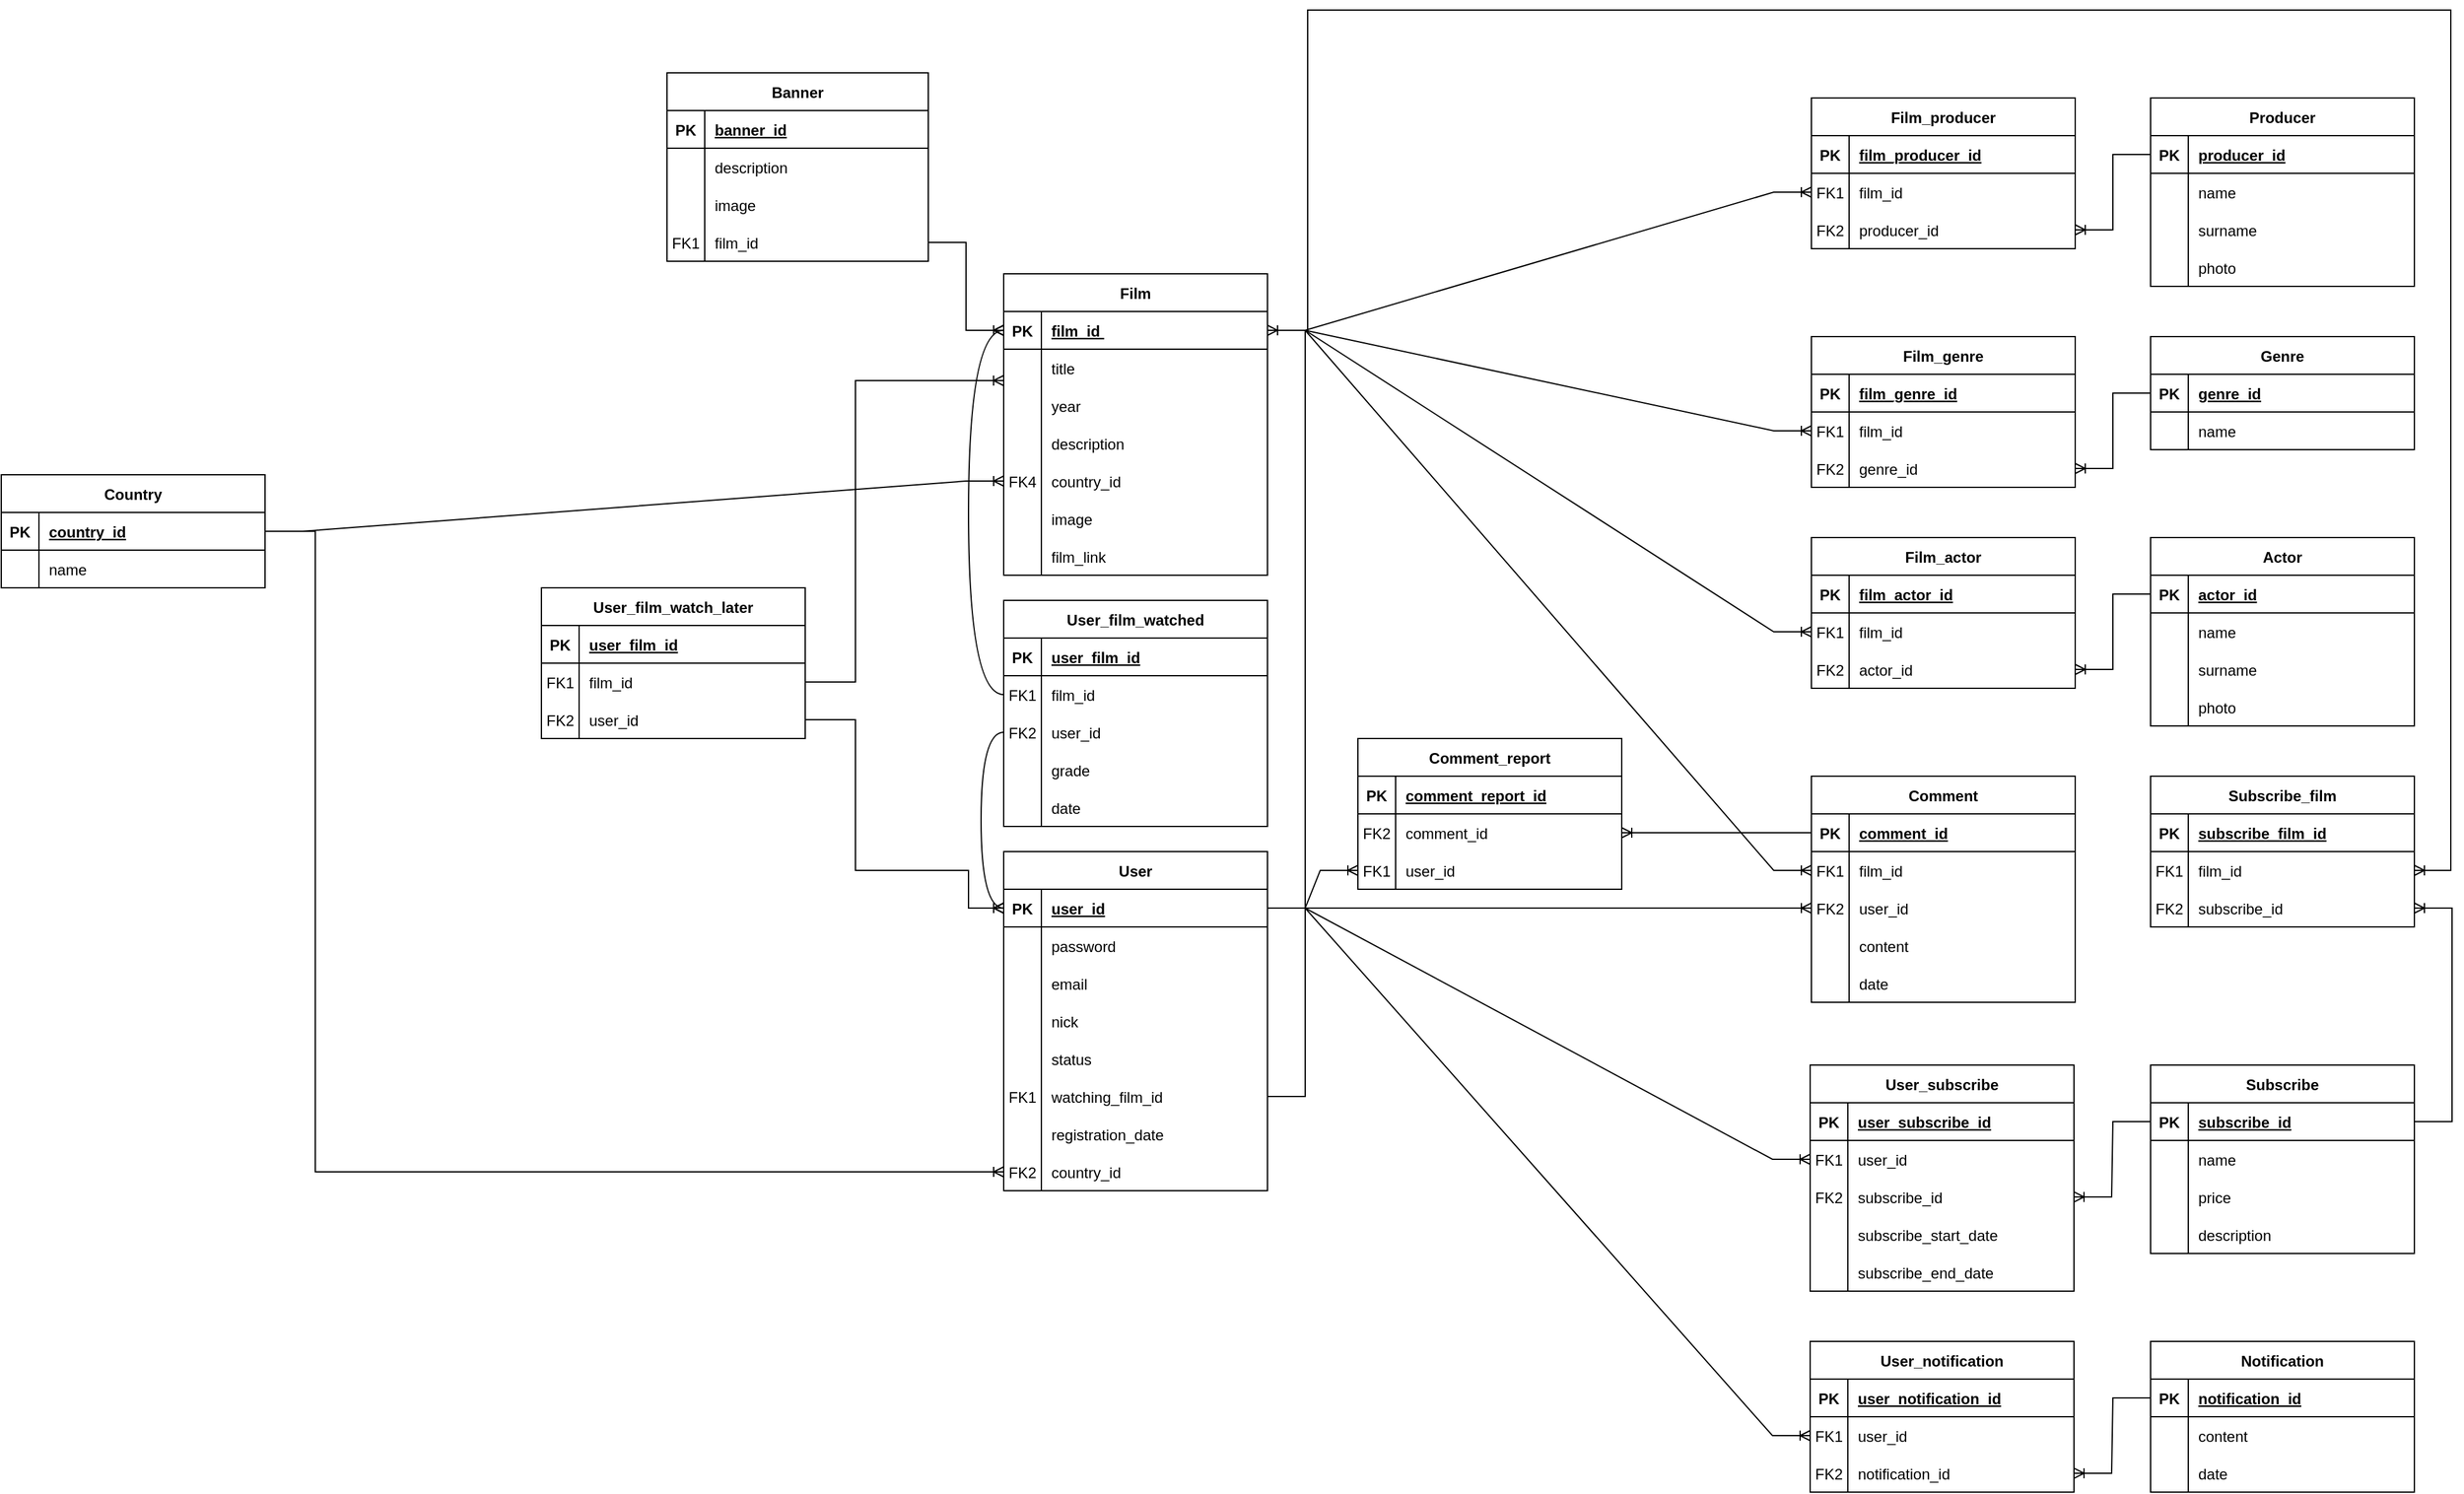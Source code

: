 <mxfile version="15.4.0" type="device"><diagram id="R2lEEEUBdFMjLlhIrx00" name="Page-1"><mxGraphModel dx="2031" dy="1174" grid="1" gridSize="10" guides="1" tooltips="1" connect="1" arrows="1" fold="1" page="1" pageScale="1" pageWidth="3300" pageHeight="4681" math="0" shadow="0" extFonts="Permanent Marker^https://fonts.googleapis.com/css?family=Permanent+Marker"><root><mxCell id="0"/><mxCell id="1" parent="0"/><mxCell id="C-vyLk0tnHw3VtMMgP7b-2" value="User" style="shape=table;startSize=30;container=1;collapsible=1;childLayout=tableLayout;fixedRows=1;rowLines=0;fontStyle=1;align=center;resizeLast=1;" parent="1" vertex="1"><mxGeometry x="918" y="870" width="210" height="270" as="geometry"/></mxCell><mxCell id="C-vyLk0tnHw3VtMMgP7b-3" value="" style="shape=partialRectangle;collapsible=0;dropTarget=0;pointerEvents=0;fillColor=none;points=[[0,0.5],[1,0.5]];portConstraint=eastwest;top=0;left=0;right=0;bottom=1;" parent="C-vyLk0tnHw3VtMMgP7b-2" vertex="1"><mxGeometry y="30" width="210" height="30" as="geometry"/></mxCell><mxCell id="C-vyLk0tnHw3VtMMgP7b-4" value="PK" style="shape=partialRectangle;overflow=hidden;connectable=0;fillColor=none;top=0;left=0;bottom=0;right=0;fontStyle=1;" parent="C-vyLk0tnHw3VtMMgP7b-3" vertex="1"><mxGeometry width="30" height="30" as="geometry"><mxRectangle width="30" height="30" as="alternateBounds"/></mxGeometry></mxCell><mxCell id="C-vyLk0tnHw3VtMMgP7b-5" value="user_id" style="shape=partialRectangle;overflow=hidden;connectable=0;fillColor=none;top=0;left=0;bottom=0;right=0;align=left;spacingLeft=6;fontStyle=5;" parent="C-vyLk0tnHw3VtMMgP7b-3" vertex="1"><mxGeometry x="30" width="180" height="30" as="geometry"><mxRectangle width="180" height="30" as="alternateBounds"/></mxGeometry></mxCell><mxCell id="C-vyLk0tnHw3VtMMgP7b-6" value="" style="shape=partialRectangle;collapsible=0;dropTarget=0;pointerEvents=0;fillColor=none;points=[[0,0.5],[1,0.5]];portConstraint=eastwest;top=0;left=0;right=0;bottom=0;" parent="C-vyLk0tnHw3VtMMgP7b-2" vertex="1"><mxGeometry y="60" width="210" height="30" as="geometry"/></mxCell><mxCell id="C-vyLk0tnHw3VtMMgP7b-7" value="" style="shape=partialRectangle;overflow=hidden;connectable=0;fillColor=none;top=0;left=0;bottom=0;right=0;" parent="C-vyLk0tnHw3VtMMgP7b-6" vertex="1"><mxGeometry width="30" height="30" as="geometry"><mxRectangle width="30" height="30" as="alternateBounds"/></mxGeometry></mxCell><mxCell id="C-vyLk0tnHw3VtMMgP7b-8" value="password" style="shape=partialRectangle;overflow=hidden;connectable=0;fillColor=none;top=0;left=0;bottom=0;right=0;align=left;spacingLeft=6;" parent="C-vyLk0tnHw3VtMMgP7b-6" vertex="1"><mxGeometry x="30" width="180" height="30" as="geometry"><mxRectangle width="180" height="30" as="alternateBounds"/></mxGeometry></mxCell><mxCell id="C-vyLk0tnHw3VtMMgP7b-9" value="" style="shape=partialRectangle;collapsible=0;dropTarget=0;pointerEvents=0;fillColor=none;points=[[0,0.5],[1,0.5]];portConstraint=eastwest;top=0;left=0;right=0;bottom=0;" parent="C-vyLk0tnHw3VtMMgP7b-2" vertex="1"><mxGeometry y="90" width="210" height="30" as="geometry"/></mxCell><mxCell id="C-vyLk0tnHw3VtMMgP7b-10" value="" style="shape=partialRectangle;overflow=hidden;connectable=0;fillColor=none;top=0;left=0;bottom=0;right=0;" parent="C-vyLk0tnHw3VtMMgP7b-9" vertex="1"><mxGeometry width="30" height="30" as="geometry"><mxRectangle width="30" height="30" as="alternateBounds"/></mxGeometry></mxCell><mxCell id="C-vyLk0tnHw3VtMMgP7b-11" value="email" style="shape=partialRectangle;overflow=hidden;connectable=0;fillColor=none;top=0;left=0;bottom=0;right=0;align=left;spacingLeft=6;" parent="C-vyLk0tnHw3VtMMgP7b-9" vertex="1"><mxGeometry x="30" width="180" height="30" as="geometry"><mxRectangle width="180" height="30" as="alternateBounds"/></mxGeometry></mxCell><mxCell id="8OYWrS5aaPLEp1cLHHGj-122" value="" style="shape=partialRectangle;collapsible=0;dropTarget=0;pointerEvents=0;fillColor=none;points=[[0,0.5],[1,0.5]];portConstraint=eastwest;top=0;left=0;right=0;bottom=0;" parent="C-vyLk0tnHw3VtMMgP7b-2" vertex="1"><mxGeometry y="120" width="210" height="30" as="geometry"/></mxCell><mxCell id="8OYWrS5aaPLEp1cLHHGj-123" value="" style="shape=partialRectangle;overflow=hidden;connectable=0;fillColor=none;top=0;left=0;bottom=0;right=0;" parent="8OYWrS5aaPLEp1cLHHGj-122" vertex="1"><mxGeometry width="30" height="30" as="geometry"><mxRectangle width="30" height="30" as="alternateBounds"/></mxGeometry></mxCell><mxCell id="8OYWrS5aaPLEp1cLHHGj-124" value="nick" style="shape=partialRectangle;overflow=hidden;connectable=0;fillColor=none;top=0;left=0;bottom=0;right=0;align=left;spacingLeft=6;" parent="8OYWrS5aaPLEp1cLHHGj-122" vertex="1"><mxGeometry x="30" width="180" height="30" as="geometry"><mxRectangle width="180" height="30" as="alternateBounds"/></mxGeometry></mxCell><mxCell id="8OYWrS5aaPLEp1cLHHGj-125" value="" style="shape=partialRectangle;collapsible=0;dropTarget=0;pointerEvents=0;fillColor=none;points=[[0,0.5],[1,0.5]];portConstraint=eastwest;top=0;left=0;right=0;bottom=0;" parent="C-vyLk0tnHw3VtMMgP7b-2" vertex="1"><mxGeometry y="150" width="210" height="30" as="geometry"/></mxCell><mxCell id="8OYWrS5aaPLEp1cLHHGj-126" value="" style="shape=partialRectangle;overflow=hidden;connectable=0;fillColor=none;top=0;left=0;bottom=0;right=0;" parent="8OYWrS5aaPLEp1cLHHGj-125" vertex="1"><mxGeometry width="30" height="30" as="geometry"><mxRectangle width="30" height="30" as="alternateBounds"/></mxGeometry></mxCell><mxCell id="8OYWrS5aaPLEp1cLHHGj-127" value="status" style="shape=partialRectangle;overflow=hidden;connectable=0;fillColor=none;top=0;left=0;bottom=0;right=0;align=left;spacingLeft=6;" parent="8OYWrS5aaPLEp1cLHHGj-125" vertex="1"><mxGeometry x="30" width="180" height="30" as="geometry"><mxRectangle width="180" height="30" as="alternateBounds"/></mxGeometry></mxCell><mxCell id="8OYWrS5aaPLEp1cLHHGj-131" value="" style="shape=partialRectangle;collapsible=0;dropTarget=0;pointerEvents=0;fillColor=none;points=[[0,0.5],[1,0.5]];portConstraint=eastwest;top=0;left=0;right=0;bottom=0;" parent="C-vyLk0tnHw3VtMMgP7b-2" vertex="1"><mxGeometry y="180" width="210" height="30" as="geometry"/></mxCell><mxCell id="8OYWrS5aaPLEp1cLHHGj-132" value="FK1" style="shape=partialRectangle;overflow=hidden;connectable=0;fillColor=none;top=0;left=0;bottom=0;right=0;" parent="8OYWrS5aaPLEp1cLHHGj-131" vertex="1"><mxGeometry width="30" height="30" as="geometry"><mxRectangle width="30" height="30" as="alternateBounds"/></mxGeometry></mxCell><mxCell id="8OYWrS5aaPLEp1cLHHGj-133" value="watching_film_id" style="shape=partialRectangle;overflow=hidden;connectable=0;fillColor=none;top=0;left=0;bottom=0;right=0;align=left;spacingLeft=6;" parent="8OYWrS5aaPLEp1cLHHGj-131" vertex="1"><mxGeometry x="30" width="180" height="30" as="geometry"><mxRectangle width="180" height="30" as="alternateBounds"/></mxGeometry></mxCell><mxCell id="8OYWrS5aaPLEp1cLHHGj-202" value="" style="shape=partialRectangle;collapsible=0;dropTarget=0;pointerEvents=0;fillColor=none;points=[[0,0.5],[1,0.5]];portConstraint=eastwest;top=0;left=0;right=0;bottom=0;" parent="C-vyLk0tnHw3VtMMgP7b-2" vertex="1"><mxGeometry y="210" width="210" height="30" as="geometry"/></mxCell><mxCell id="8OYWrS5aaPLEp1cLHHGj-203" value="" style="shape=partialRectangle;overflow=hidden;connectable=0;fillColor=none;top=0;left=0;bottom=0;right=0;" parent="8OYWrS5aaPLEp1cLHHGj-202" vertex="1"><mxGeometry width="30" height="30" as="geometry"><mxRectangle width="30" height="30" as="alternateBounds"/></mxGeometry></mxCell><mxCell id="8OYWrS5aaPLEp1cLHHGj-204" value="registration_date" style="shape=partialRectangle;overflow=hidden;connectable=0;fillColor=none;top=0;left=0;bottom=0;right=0;align=left;spacingLeft=6;" parent="8OYWrS5aaPLEp1cLHHGj-202" vertex="1"><mxGeometry x="30" width="180" height="30" as="geometry"><mxRectangle width="180" height="30" as="alternateBounds"/></mxGeometry></mxCell><mxCell id="8OYWrS5aaPLEp1cLHHGj-205" value="" style="shape=partialRectangle;collapsible=0;dropTarget=0;pointerEvents=0;fillColor=none;points=[[0,0.5],[1,0.5]];portConstraint=eastwest;top=0;left=0;right=0;bottom=0;" parent="C-vyLk0tnHw3VtMMgP7b-2" vertex="1"><mxGeometry y="240" width="210" height="30" as="geometry"/></mxCell><mxCell id="8OYWrS5aaPLEp1cLHHGj-206" value="FK2" style="shape=partialRectangle;overflow=hidden;connectable=0;fillColor=none;top=0;left=0;bottom=0;right=0;" parent="8OYWrS5aaPLEp1cLHHGj-205" vertex="1"><mxGeometry width="30" height="30" as="geometry"><mxRectangle width="30" height="30" as="alternateBounds"/></mxGeometry></mxCell><mxCell id="8OYWrS5aaPLEp1cLHHGj-207" value="country_id" style="shape=partialRectangle;overflow=hidden;connectable=0;fillColor=none;top=0;left=0;bottom=0;right=0;align=left;spacingLeft=6;" parent="8OYWrS5aaPLEp1cLHHGj-205" vertex="1"><mxGeometry x="30" width="180" height="30" as="geometry"><mxRectangle width="180" height="30" as="alternateBounds"/></mxGeometry></mxCell><mxCell id="8OYWrS5aaPLEp1cLHHGj-1" value="Comment" style="shape=table;startSize=30;container=1;collapsible=1;childLayout=tableLayout;fixedRows=1;rowLines=0;fontStyle=1;align=center;resizeLast=1;resizeWidth=1;resizeHeight=1;" parent="1" vertex="1"><mxGeometry x="1561" y="810" width="210" height="180" as="geometry"/></mxCell><mxCell id="8OYWrS5aaPLEp1cLHHGj-2" value="" style="shape=partialRectangle;collapsible=0;dropTarget=0;pointerEvents=0;fillColor=none;points=[[0,0.5],[1,0.5]];portConstraint=eastwest;top=0;left=0;right=0;bottom=1;" parent="8OYWrS5aaPLEp1cLHHGj-1" vertex="1"><mxGeometry y="30" width="210" height="30" as="geometry"/></mxCell><mxCell id="8OYWrS5aaPLEp1cLHHGj-3" value="PK" style="shape=partialRectangle;overflow=hidden;connectable=0;fillColor=none;top=0;left=0;bottom=0;right=0;fontStyle=1;" parent="8OYWrS5aaPLEp1cLHHGj-2" vertex="1"><mxGeometry width="30" height="30" as="geometry"><mxRectangle width="30" height="30" as="alternateBounds"/></mxGeometry></mxCell><mxCell id="8OYWrS5aaPLEp1cLHHGj-4" value="comment_id" style="shape=partialRectangle;overflow=hidden;connectable=0;fillColor=none;top=0;left=0;bottom=0;right=0;align=left;spacingLeft=6;fontStyle=5;" parent="8OYWrS5aaPLEp1cLHHGj-2" vertex="1"><mxGeometry x="30" width="180" height="30" as="geometry"><mxRectangle width="180" height="30" as="alternateBounds"/></mxGeometry></mxCell><mxCell id="8OYWrS5aaPLEp1cLHHGj-8" value="" style="shape=partialRectangle;collapsible=0;dropTarget=0;pointerEvents=0;fillColor=none;points=[[0,0.5],[1,0.5]];portConstraint=eastwest;top=0;left=0;right=0;bottom=0;" parent="8OYWrS5aaPLEp1cLHHGj-1" vertex="1"><mxGeometry y="60" width="210" height="30" as="geometry"/></mxCell><mxCell id="8OYWrS5aaPLEp1cLHHGj-9" value="FK1" style="shape=partialRectangle;overflow=hidden;connectable=0;fillColor=none;top=0;left=0;bottom=0;right=0;" parent="8OYWrS5aaPLEp1cLHHGj-8" vertex="1"><mxGeometry width="30" height="30" as="geometry"><mxRectangle width="30" height="30" as="alternateBounds"/></mxGeometry></mxCell><mxCell id="8OYWrS5aaPLEp1cLHHGj-10" value="film_id" style="shape=partialRectangle;overflow=hidden;connectable=0;fillColor=none;top=0;left=0;bottom=0;right=0;align=left;spacingLeft=6;" parent="8OYWrS5aaPLEp1cLHHGj-8" vertex="1"><mxGeometry x="30" width="180" height="30" as="geometry"><mxRectangle width="180" height="30" as="alternateBounds"/></mxGeometry></mxCell><mxCell id="8OYWrS5aaPLEp1cLHHGj-5" value="" style="shape=partialRectangle;collapsible=0;dropTarget=0;pointerEvents=0;fillColor=none;points=[[0,0.5],[1,0.5]];portConstraint=eastwest;top=0;left=0;right=0;bottom=0;" parent="8OYWrS5aaPLEp1cLHHGj-1" vertex="1"><mxGeometry y="90" width="210" height="30" as="geometry"/></mxCell><mxCell id="8OYWrS5aaPLEp1cLHHGj-6" value="FK2" style="shape=partialRectangle;overflow=hidden;connectable=0;fillColor=none;top=0;left=0;bottom=0;right=0;" parent="8OYWrS5aaPLEp1cLHHGj-5" vertex="1"><mxGeometry width="30" height="30" as="geometry"><mxRectangle width="30" height="30" as="alternateBounds"/></mxGeometry></mxCell><mxCell id="8OYWrS5aaPLEp1cLHHGj-7" value="user_id" style="shape=partialRectangle;overflow=hidden;connectable=0;fillColor=none;top=0;left=0;bottom=0;right=0;align=left;spacingLeft=6;" parent="8OYWrS5aaPLEp1cLHHGj-5" vertex="1"><mxGeometry x="30" width="180" height="30" as="geometry"><mxRectangle width="180" height="30" as="alternateBounds"/></mxGeometry></mxCell><mxCell id="8OYWrS5aaPLEp1cLHHGj-44" value="" style="shape=partialRectangle;collapsible=0;dropTarget=0;pointerEvents=0;fillColor=none;points=[[0,0.5],[1,0.5]];portConstraint=eastwest;top=0;left=0;right=0;bottom=0;" parent="8OYWrS5aaPLEp1cLHHGj-1" vertex="1"><mxGeometry y="120" width="210" height="30" as="geometry"/></mxCell><mxCell id="8OYWrS5aaPLEp1cLHHGj-45" value="" style="shape=partialRectangle;overflow=hidden;connectable=0;fillColor=none;top=0;left=0;bottom=0;right=0;" parent="8OYWrS5aaPLEp1cLHHGj-44" vertex="1"><mxGeometry width="30" height="30" as="geometry"><mxRectangle width="30" height="30" as="alternateBounds"/></mxGeometry></mxCell><mxCell id="8OYWrS5aaPLEp1cLHHGj-46" value="content" style="shape=partialRectangle;overflow=hidden;connectable=0;fillColor=none;top=0;left=0;bottom=0;right=0;align=left;spacingLeft=6;" parent="8OYWrS5aaPLEp1cLHHGj-44" vertex="1"><mxGeometry x="30" width="180" height="30" as="geometry"><mxRectangle width="180" height="30" as="alternateBounds"/></mxGeometry></mxCell><mxCell id="8OYWrS5aaPLEp1cLHHGj-292" value="" style="shape=partialRectangle;collapsible=0;dropTarget=0;pointerEvents=0;fillColor=none;points=[[0,0.5],[1,0.5]];portConstraint=eastwest;top=0;left=0;right=0;bottom=0;" parent="8OYWrS5aaPLEp1cLHHGj-1" vertex="1"><mxGeometry y="150" width="210" height="30" as="geometry"/></mxCell><mxCell id="8OYWrS5aaPLEp1cLHHGj-293" value="" style="shape=partialRectangle;overflow=hidden;connectable=0;fillColor=none;top=0;left=0;bottom=0;right=0;" parent="8OYWrS5aaPLEp1cLHHGj-292" vertex="1"><mxGeometry width="30" height="30" as="geometry"><mxRectangle width="30" height="30" as="alternateBounds"/></mxGeometry></mxCell><mxCell id="8OYWrS5aaPLEp1cLHHGj-294" value="date" style="shape=partialRectangle;overflow=hidden;connectable=0;fillColor=none;top=0;left=0;bottom=0;right=0;align=left;spacingLeft=6;" parent="8OYWrS5aaPLEp1cLHHGj-292" vertex="1"><mxGeometry x="30" width="180" height="30" as="geometry"><mxRectangle width="180" height="30" as="alternateBounds"/></mxGeometry></mxCell><mxCell id="8OYWrS5aaPLEp1cLHHGj-17" value="Film" style="shape=table;startSize=30;container=1;collapsible=1;childLayout=tableLayout;fixedRows=1;rowLines=0;fontStyle=1;align=center;resizeLast=1;direction=east;" parent="1" vertex="1"><mxGeometry x="918" y="410" width="210" height="240" as="geometry"/></mxCell><mxCell id="8OYWrS5aaPLEp1cLHHGj-18" value="" style="shape=partialRectangle;collapsible=0;dropTarget=0;pointerEvents=0;fillColor=none;points=[[0,0.5],[1,0.5]];portConstraint=eastwest;top=0;left=0;right=0;bottom=1;" parent="8OYWrS5aaPLEp1cLHHGj-17" vertex="1"><mxGeometry y="30" width="210" height="30" as="geometry"/></mxCell><mxCell id="8OYWrS5aaPLEp1cLHHGj-19" value="PK" style="shape=partialRectangle;overflow=hidden;connectable=0;fillColor=none;top=0;left=0;bottom=0;right=0;fontStyle=1;" parent="8OYWrS5aaPLEp1cLHHGj-18" vertex="1"><mxGeometry width="30" height="30" as="geometry"><mxRectangle width="30" height="30" as="alternateBounds"/></mxGeometry></mxCell><mxCell id="8OYWrS5aaPLEp1cLHHGj-20" value="film_id " style="shape=partialRectangle;overflow=hidden;connectable=0;fillColor=none;top=0;left=0;bottom=0;right=0;align=left;spacingLeft=6;fontStyle=5;" parent="8OYWrS5aaPLEp1cLHHGj-18" vertex="1"><mxGeometry x="30" width="180" height="30" as="geometry"><mxRectangle width="180" height="30" as="alternateBounds"/></mxGeometry></mxCell><mxCell id="8OYWrS5aaPLEp1cLHHGj-21" value="" style="shape=partialRectangle;collapsible=0;dropTarget=0;pointerEvents=0;fillColor=none;points=[[0,0.5],[1,0.5]];portConstraint=eastwest;top=0;left=0;right=0;bottom=0;" parent="8OYWrS5aaPLEp1cLHHGj-17" vertex="1"><mxGeometry y="60" width="210" height="30" as="geometry"/></mxCell><mxCell id="8OYWrS5aaPLEp1cLHHGj-22" value="" style="shape=partialRectangle;overflow=hidden;connectable=0;fillColor=none;top=0;left=0;bottom=0;right=0;" parent="8OYWrS5aaPLEp1cLHHGj-21" vertex="1"><mxGeometry width="30" height="30" as="geometry"><mxRectangle width="30" height="30" as="alternateBounds"/></mxGeometry></mxCell><mxCell id="8OYWrS5aaPLEp1cLHHGj-23" value="title" style="shape=partialRectangle;overflow=hidden;connectable=0;fillColor=none;top=0;left=0;bottom=0;right=0;align=left;spacingLeft=6;" parent="8OYWrS5aaPLEp1cLHHGj-21" vertex="1"><mxGeometry x="30" width="180" height="30" as="geometry"><mxRectangle width="180" height="30" as="alternateBounds"/></mxGeometry></mxCell><mxCell id="8OYWrS5aaPLEp1cLHHGj-24" value="" style="shape=partialRectangle;collapsible=0;dropTarget=0;pointerEvents=0;fillColor=none;points=[[0,0.5],[1,0.5]];portConstraint=eastwest;top=0;left=0;right=0;bottom=0;" parent="8OYWrS5aaPLEp1cLHHGj-17" vertex="1"><mxGeometry y="90" width="210" height="30" as="geometry"/></mxCell><mxCell id="8OYWrS5aaPLEp1cLHHGj-25" value="" style="shape=partialRectangle;overflow=hidden;connectable=0;fillColor=none;top=0;left=0;bottom=0;right=0;" parent="8OYWrS5aaPLEp1cLHHGj-24" vertex="1"><mxGeometry width="30" height="30" as="geometry"><mxRectangle width="30" height="30" as="alternateBounds"/></mxGeometry></mxCell><mxCell id="8OYWrS5aaPLEp1cLHHGj-26" value="year" style="shape=partialRectangle;overflow=hidden;connectable=0;fillColor=none;top=0;left=0;bottom=0;right=0;align=left;spacingLeft=6;" parent="8OYWrS5aaPLEp1cLHHGj-24" vertex="1"><mxGeometry x="30" width="180" height="30" as="geometry"><mxRectangle width="180" height="30" as="alternateBounds"/></mxGeometry></mxCell><mxCell id="8OYWrS5aaPLEp1cLHHGj-64" value="" style="shape=partialRectangle;collapsible=0;dropTarget=0;pointerEvents=0;fillColor=none;points=[[0,0.5],[1,0.5]];portConstraint=eastwest;top=0;left=0;right=0;bottom=0;" parent="8OYWrS5aaPLEp1cLHHGj-17" vertex="1"><mxGeometry y="120" width="210" height="30" as="geometry"/></mxCell><mxCell id="8OYWrS5aaPLEp1cLHHGj-65" value="" style="shape=partialRectangle;overflow=hidden;connectable=0;fillColor=none;top=0;left=0;bottom=0;right=0;" parent="8OYWrS5aaPLEp1cLHHGj-64" vertex="1"><mxGeometry width="30" height="30" as="geometry"><mxRectangle width="30" height="30" as="alternateBounds"/></mxGeometry></mxCell><mxCell id="8OYWrS5aaPLEp1cLHHGj-66" value="description " style="shape=partialRectangle;overflow=hidden;connectable=0;fillColor=none;top=0;left=0;bottom=0;right=0;align=left;spacingLeft=6;" parent="8OYWrS5aaPLEp1cLHHGj-64" vertex="1"><mxGeometry x="30" width="180" height="30" as="geometry"><mxRectangle width="180" height="30" as="alternateBounds"/></mxGeometry></mxCell><mxCell id="8OYWrS5aaPLEp1cLHHGj-78" value="" style="shape=partialRectangle;collapsible=0;dropTarget=0;pointerEvents=0;fillColor=none;points=[[0,0.5],[1,0.5]];portConstraint=eastwest;top=0;left=0;right=0;bottom=0;" parent="8OYWrS5aaPLEp1cLHHGj-17" vertex="1"><mxGeometry y="150" width="210" height="30" as="geometry"/></mxCell><mxCell id="8OYWrS5aaPLEp1cLHHGj-79" value="FK4" style="shape=partialRectangle;overflow=hidden;connectable=0;fillColor=none;top=0;left=0;bottom=0;right=0;" parent="8OYWrS5aaPLEp1cLHHGj-78" vertex="1"><mxGeometry width="30" height="30" as="geometry"><mxRectangle width="30" height="30" as="alternateBounds"/></mxGeometry></mxCell><mxCell id="8OYWrS5aaPLEp1cLHHGj-80" value="country_id" style="shape=partialRectangle;overflow=hidden;connectable=0;fillColor=none;top=0;left=0;bottom=0;right=0;align=left;spacingLeft=6;" parent="8OYWrS5aaPLEp1cLHHGj-78" vertex="1"><mxGeometry x="30" width="180" height="30" as="geometry"><mxRectangle width="180" height="30" as="alternateBounds"/></mxGeometry></mxCell><mxCell id="ceNTeM5TWcUCN0-KMWUX-7" value="" style="shape=partialRectangle;collapsible=0;dropTarget=0;pointerEvents=0;fillColor=none;points=[[0,0.5],[1,0.5]];portConstraint=eastwest;top=0;left=0;right=0;bottom=0;" parent="8OYWrS5aaPLEp1cLHHGj-17" vertex="1"><mxGeometry y="180" width="210" height="30" as="geometry"/></mxCell><mxCell id="ceNTeM5TWcUCN0-KMWUX-8" value="" style="shape=partialRectangle;overflow=hidden;connectable=0;fillColor=none;top=0;left=0;bottom=0;right=0;" parent="ceNTeM5TWcUCN0-KMWUX-7" vertex="1"><mxGeometry width="30" height="30" as="geometry"><mxRectangle width="30" height="30" as="alternateBounds"/></mxGeometry></mxCell><mxCell id="ceNTeM5TWcUCN0-KMWUX-9" value="image" style="shape=partialRectangle;overflow=hidden;connectable=0;fillColor=none;top=0;left=0;bottom=0;right=0;align=left;spacingLeft=6;" parent="ceNTeM5TWcUCN0-KMWUX-7" vertex="1"><mxGeometry x="30" width="180" height="30" as="geometry"><mxRectangle width="180" height="30" as="alternateBounds"/></mxGeometry></mxCell><mxCell id="ceNTeM5TWcUCN0-KMWUX-10" value="" style="shape=partialRectangle;collapsible=0;dropTarget=0;pointerEvents=0;fillColor=none;points=[[0,0.5],[1,0.5]];portConstraint=eastwest;top=0;left=0;right=0;bottom=0;" parent="8OYWrS5aaPLEp1cLHHGj-17" vertex="1"><mxGeometry y="210" width="210" height="30" as="geometry"/></mxCell><mxCell id="ceNTeM5TWcUCN0-KMWUX-11" value="" style="shape=partialRectangle;overflow=hidden;connectable=0;fillColor=none;top=0;left=0;bottom=0;right=0;" parent="ceNTeM5TWcUCN0-KMWUX-10" vertex="1"><mxGeometry width="30" height="30" as="geometry"><mxRectangle width="30" height="30" as="alternateBounds"/></mxGeometry></mxCell><mxCell id="ceNTeM5TWcUCN0-KMWUX-12" value="film_link" style="shape=partialRectangle;overflow=hidden;connectable=0;fillColor=none;top=0;left=0;bottom=0;right=0;align=left;spacingLeft=6;" parent="ceNTeM5TWcUCN0-KMWUX-10" vertex="1"><mxGeometry x="30" width="180" height="30" as="geometry"><mxRectangle width="180" height="30" as="alternateBounds"/></mxGeometry></mxCell><mxCell id="8OYWrS5aaPLEp1cLHHGj-47" value="" style="edgeStyle=orthogonalEdgeStyle;fontSize=12;html=1;endArrow=ERoneToMany;rounded=0;exitX=1;exitY=0.5;exitDx=0;exitDy=0;entryX=0;entryY=0.5;entryDx=0;entryDy=0;" parent="1" source="C-vyLk0tnHw3VtMMgP7b-3" target="8OYWrS5aaPLEp1cLHHGj-5" edge="1"><mxGeometry width="100" height="100" relative="1" as="geometry"><mxPoint x="968" y="750" as="sourcePoint"/><mxPoint x="1400" y="860" as="targetPoint"/><Array as="points"/></mxGeometry></mxCell><mxCell id="8OYWrS5aaPLEp1cLHHGj-48" value="" style="fontSize=12;html=1;endArrow=ERoneToMany;rounded=0;orthogonal=0;exitX=1;exitY=0.5;exitDx=0;exitDy=0;edgeStyle=entityRelationEdgeStyle;entryX=0;entryY=0.5;entryDx=0;entryDy=0;" parent="1" source="8OYWrS5aaPLEp1cLHHGj-18" target="8OYWrS5aaPLEp1cLHHGj-8" edge="1"><mxGeometry width="100" height="100" relative="1" as="geometry"><mxPoint x="1148" y="760" as="sourcePoint"/><mxPoint x="1450" y="885" as="targetPoint"/></mxGeometry></mxCell><mxCell id="8OYWrS5aaPLEp1cLHHGj-67" value="Producer" style="shape=table;startSize=30;container=1;collapsible=1;childLayout=tableLayout;fixedRows=1;rowLines=0;fontStyle=1;align=center;resizeLast=1;" parent="1" vertex="1"><mxGeometry x="1831" y="270" width="210" height="150" as="geometry"/></mxCell><mxCell id="8OYWrS5aaPLEp1cLHHGj-68" value="" style="shape=partialRectangle;collapsible=0;dropTarget=0;pointerEvents=0;fillColor=none;points=[[0,0.5],[1,0.5]];portConstraint=eastwest;top=0;left=0;right=0;bottom=1;" parent="8OYWrS5aaPLEp1cLHHGj-67" vertex="1"><mxGeometry y="30" width="210" height="30" as="geometry"/></mxCell><mxCell id="8OYWrS5aaPLEp1cLHHGj-69" value="PK" style="shape=partialRectangle;overflow=hidden;connectable=0;fillColor=none;top=0;left=0;bottom=0;right=0;fontStyle=1;" parent="8OYWrS5aaPLEp1cLHHGj-68" vertex="1"><mxGeometry width="30" height="30" as="geometry"><mxRectangle width="30" height="30" as="alternateBounds"/></mxGeometry></mxCell><mxCell id="8OYWrS5aaPLEp1cLHHGj-70" value="producer_id" style="shape=partialRectangle;overflow=hidden;connectable=0;fillColor=none;top=0;left=0;bottom=0;right=0;align=left;spacingLeft=6;fontStyle=5;" parent="8OYWrS5aaPLEp1cLHHGj-68" vertex="1"><mxGeometry x="30" width="180" height="30" as="geometry"><mxRectangle width="180" height="30" as="alternateBounds"/></mxGeometry></mxCell><mxCell id="8OYWrS5aaPLEp1cLHHGj-71" value="" style="shape=partialRectangle;collapsible=0;dropTarget=0;pointerEvents=0;fillColor=none;points=[[0,0.5],[1,0.5]];portConstraint=eastwest;top=0;left=0;right=0;bottom=0;" parent="8OYWrS5aaPLEp1cLHHGj-67" vertex="1"><mxGeometry y="60" width="210" height="30" as="geometry"/></mxCell><mxCell id="8OYWrS5aaPLEp1cLHHGj-72" value="" style="shape=partialRectangle;overflow=hidden;connectable=0;fillColor=none;top=0;left=0;bottom=0;right=0;" parent="8OYWrS5aaPLEp1cLHHGj-71" vertex="1"><mxGeometry width="30" height="30" as="geometry"><mxRectangle width="30" height="30" as="alternateBounds"/></mxGeometry></mxCell><mxCell id="8OYWrS5aaPLEp1cLHHGj-73" value="name" style="shape=partialRectangle;overflow=hidden;connectable=0;fillColor=none;top=0;left=0;bottom=0;right=0;align=left;spacingLeft=6;" parent="8OYWrS5aaPLEp1cLHHGj-71" vertex="1"><mxGeometry x="30" width="180" height="30" as="geometry"><mxRectangle width="180" height="30" as="alternateBounds"/></mxGeometry></mxCell><mxCell id="8OYWrS5aaPLEp1cLHHGj-74" value="" style="shape=partialRectangle;collapsible=0;dropTarget=0;pointerEvents=0;fillColor=none;points=[[0,0.5],[1,0.5]];portConstraint=eastwest;top=0;left=0;right=0;bottom=0;" parent="8OYWrS5aaPLEp1cLHHGj-67" vertex="1"><mxGeometry y="90" width="210" height="30" as="geometry"/></mxCell><mxCell id="8OYWrS5aaPLEp1cLHHGj-75" value="" style="shape=partialRectangle;overflow=hidden;connectable=0;fillColor=none;top=0;left=0;bottom=0;right=0;" parent="8OYWrS5aaPLEp1cLHHGj-74" vertex="1"><mxGeometry width="30" height="30" as="geometry"><mxRectangle width="30" height="30" as="alternateBounds"/></mxGeometry></mxCell><mxCell id="8OYWrS5aaPLEp1cLHHGj-76" value="surname" style="shape=partialRectangle;overflow=hidden;connectable=0;fillColor=none;top=0;left=0;bottom=0;right=0;align=left;spacingLeft=6;" parent="8OYWrS5aaPLEp1cLHHGj-74" vertex="1"><mxGeometry x="30" width="180" height="30" as="geometry"><mxRectangle width="180" height="30" as="alternateBounds"/></mxGeometry></mxCell><mxCell id="ceNTeM5TWcUCN0-KMWUX-4" value="" style="shape=partialRectangle;collapsible=0;dropTarget=0;pointerEvents=0;fillColor=none;points=[[0,0.5],[1,0.5]];portConstraint=eastwest;top=0;left=0;right=0;bottom=0;" parent="8OYWrS5aaPLEp1cLHHGj-67" vertex="1"><mxGeometry y="120" width="210" height="30" as="geometry"/></mxCell><mxCell id="ceNTeM5TWcUCN0-KMWUX-5" value="" style="shape=partialRectangle;overflow=hidden;connectable=0;fillColor=none;top=0;left=0;bottom=0;right=0;" parent="ceNTeM5TWcUCN0-KMWUX-4" vertex="1"><mxGeometry width="30" height="30" as="geometry"><mxRectangle width="30" height="30" as="alternateBounds"/></mxGeometry></mxCell><mxCell id="ceNTeM5TWcUCN0-KMWUX-6" value="photo" style="shape=partialRectangle;overflow=hidden;connectable=0;fillColor=none;top=0;left=0;bottom=0;right=0;align=left;spacingLeft=6;" parent="ceNTeM5TWcUCN0-KMWUX-4" vertex="1"><mxGeometry x="30" width="180" height="30" as="geometry"><mxRectangle width="180" height="30" as="alternateBounds"/></mxGeometry></mxCell><mxCell id="8OYWrS5aaPLEp1cLHHGj-81" value="Country" style="shape=table;startSize=30;container=1;collapsible=1;childLayout=tableLayout;fixedRows=1;rowLines=0;fontStyle=1;align=center;resizeLast=1;" parent="1" vertex="1"><mxGeometry x="120" y="570" width="210" height="90" as="geometry"/></mxCell><mxCell id="8OYWrS5aaPLEp1cLHHGj-82" value="" style="shape=partialRectangle;collapsible=0;dropTarget=0;pointerEvents=0;fillColor=none;points=[[0,0.5],[1,0.5]];portConstraint=eastwest;top=0;left=0;right=0;bottom=1;" parent="8OYWrS5aaPLEp1cLHHGj-81" vertex="1"><mxGeometry y="30" width="210" height="30" as="geometry"/></mxCell><mxCell id="8OYWrS5aaPLEp1cLHHGj-83" value="PK" style="shape=partialRectangle;overflow=hidden;connectable=0;fillColor=none;top=0;left=0;bottom=0;right=0;fontStyle=1;" parent="8OYWrS5aaPLEp1cLHHGj-82" vertex="1"><mxGeometry width="30" height="30" as="geometry"><mxRectangle width="30" height="30" as="alternateBounds"/></mxGeometry></mxCell><mxCell id="8OYWrS5aaPLEp1cLHHGj-84" value="country_id" style="shape=partialRectangle;overflow=hidden;connectable=0;fillColor=none;top=0;left=0;bottom=0;right=0;align=left;spacingLeft=6;fontStyle=5;" parent="8OYWrS5aaPLEp1cLHHGj-82" vertex="1"><mxGeometry x="30" width="180" height="30" as="geometry"><mxRectangle width="180" height="30" as="alternateBounds"/></mxGeometry></mxCell><mxCell id="8OYWrS5aaPLEp1cLHHGj-85" value="" style="shape=partialRectangle;collapsible=0;dropTarget=0;pointerEvents=0;fillColor=none;points=[[0,0.5],[1,0.5]];portConstraint=eastwest;top=0;left=0;right=0;bottom=0;" parent="8OYWrS5aaPLEp1cLHHGj-81" vertex="1"><mxGeometry y="60" width="210" height="30" as="geometry"/></mxCell><mxCell id="8OYWrS5aaPLEp1cLHHGj-86" value="" style="shape=partialRectangle;overflow=hidden;connectable=0;fillColor=none;top=0;left=0;bottom=0;right=0;" parent="8OYWrS5aaPLEp1cLHHGj-85" vertex="1"><mxGeometry width="30" height="30" as="geometry"><mxRectangle width="30" height="30" as="alternateBounds"/></mxGeometry></mxCell><mxCell id="8OYWrS5aaPLEp1cLHHGj-87" value="name" style="shape=partialRectangle;overflow=hidden;connectable=0;fillColor=none;top=0;left=0;bottom=0;right=0;align=left;spacingLeft=6;" parent="8OYWrS5aaPLEp1cLHHGj-85" vertex="1"><mxGeometry x="30" width="180" height="30" as="geometry"><mxRectangle width="180" height="30" as="alternateBounds"/></mxGeometry></mxCell><mxCell id="8OYWrS5aaPLEp1cLHHGj-91" value="" style="edgeStyle=entityRelationEdgeStyle;fontSize=12;html=1;endArrow=ERoneToMany;rounded=0;orthogonal=0;exitX=1;exitY=0.5;exitDx=0;exitDy=0;entryX=0;entryY=0.5;entryDx=0;entryDy=0;" parent="1" source="8OYWrS5aaPLEp1cLHHGj-82" target="8OYWrS5aaPLEp1cLHHGj-78" edge="1"><mxGeometry width="100" height="100" relative="1" as="geometry"><mxPoint x="1288" y="835" as="sourcePoint"/><mxPoint x="1188" y="755" as="targetPoint"/></mxGeometry></mxCell><mxCell id="8OYWrS5aaPLEp1cLHHGj-92" value="Actor" style="shape=table;startSize=30;container=1;collapsible=1;childLayout=tableLayout;fixedRows=1;rowLines=0;fontStyle=1;align=center;resizeLast=1;" parent="1" vertex="1"><mxGeometry x="1831" y="620" width="210" height="150" as="geometry"/></mxCell><mxCell id="8OYWrS5aaPLEp1cLHHGj-93" value="" style="shape=partialRectangle;collapsible=0;dropTarget=0;pointerEvents=0;fillColor=none;points=[[0,0.5],[1,0.5]];portConstraint=eastwest;top=0;left=0;right=0;bottom=1;" parent="8OYWrS5aaPLEp1cLHHGj-92" vertex="1"><mxGeometry y="30" width="210" height="30" as="geometry"/></mxCell><mxCell id="8OYWrS5aaPLEp1cLHHGj-94" value="PK" style="shape=partialRectangle;overflow=hidden;connectable=0;fillColor=none;top=0;left=0;bottom=0;right=0;fontStyle=1;" parent="8OYWrS5aaPLEp1cLHHGj-93" vertex="1"><mxGeometry width="30" height="30" as="geometry"><mxRectangle width="30" height="30" as="alternateBounds"/></mxGeometry></mxCell><mxCell id="8OYWrS5aaPLEp1cLHHGj-95" value="actor_id" style="shape=partialRectangle;overflow=hidden;connectable=0;fillColor=none;top=0;left=0;bottom=0;right=0;align=left;spacingLeft=6;fontStyle=5;" parent="8OYWrS5aaPLEp1cLHHGj-93" vertex="1"><mxGeometry x="30" width="180" height="30" as="geometry"><mxRectangle width="180" height="30" as="alternateBounds"/></mxGeometry></mxCell><mxCell id="8OYWrS5aaPLEp1cLHHGj-96" value="" style="shape=partialRectangle;collapsible=0;dropTarget=0;pointerEvents=0;fillColor=none;points=[[0,0.5],[1,0.5]];portConstraint=eastwest;top=0;left=0;right=0;bottom=0;" parent="8OYWrS5aaPLEp1cLHHGj-92" vertex="1"><mxGeometry y="60" width="210" height="30" as="geometry"/></mxCell><mxCell id="8OYWrS5aaPLEp1cLHHGj-97" value="" style="shape=partialRectangle;overflow=hidden;connectable=0;fillColor=none;top=0;left=0;bottom=0;right=0;" parent="8OYWrS5aaPLEp1cLHHGj-96" vertex="1"><mxGeometry width="30" height="30" as="geometry"><mxRectangle width="30" height="30" as="alternateBounds"/></mxGeometry></mxCell><mxCell id="8OYWrS5aaPLEp1cLHHGj-98" value="name" style="shape=partialRectangle;overflow=hidden;connectable=0;fillColor=none;top=0;left=0;bottom=0;right=0;align=left;spacingLeft=6;" parent="8OYWrS5aaPLEp1cLHHGj-96" vertex="1"><mxGeometry x="30" width="180" height="30" as="geometry"><mxRectangle width="180" height="30" as="alternateBounds"/></mxGeometry></mxCell><mxCell id="8OYWrS5aaPLEp1cLHHGj-99" value="" style="shape=partialRectangle;collapsible=0;dropTarget=0;pointerEvents=0;fillColor=none;points=[[0,0.5],[1,0.5]];portConstraint=eastwest;top=0;left=0;right=0;bottom=0;" parent="8OYWrS5aaPLEp1cLHHGj-92" vertex="1"><mxGeometry y="90" width="210" height="30" as="geometry"/></mxCell><mxCell id="8OYWrS5aaPLEp1cLHHGj-100" value="" style="shape=partialRectangle;overflow=hidden;connectable=0;fillColor=none;top=0;left=0;bottom=0;right=0;" parent="8OYWrS5aaPLEp1cLHHGj-99" vertex="1"><mxGeometry width="30" height="30" as="geometry"><mxRectangle width="30" height="30" as="alternateBounds"/></mxGeometry></mxCell><mxCell id="8OYWrS5aaPLEp1cLHHGj-101" value="surname" style="shape=partialRectangle;overflow=hidden;connectable=0;fillColor=none;top=0;left=0;bottom=0;right=0;align=left;spacingLeft=6;" parent="8OYWrS5aaPLEp1cLHHGj-99" vertex="1"><mxGeometry x="30" width="180" height="30" as="geometry"><mxRectangle width="180" height="30" as="alternateBounds"/></mxGeometry></mxCell><mxCell id="ceNTeM5TWcUCN0-KMWUX-1" value="" style="shape=partialRectangle;collapsible=0;dropTarget=0;pointerEvents=0;fillColor=none;points=[[0,0.5],[1,0.5]];portConstraint=eastwest;top=0;left=0;right=0;bottom=0;" parent="8OYWrS5aaPLEp1cLHHGj-92" vertex="1"><mxGeometry y="120" width="210" height="30" as="geometry"/></mxCell><mxCell id="ceNTeM5TWcUCN0-KMWUX-2" value="" style="shape=partialRectangle;overflow=hidden;connectable=0;fillColor=none;top=0;left=0;bottom=0;right=0;" parent="ceNTeM5TWcUCN0-KMWUX-1" vertex="1"><mxGeometry width="30" height="30" as="geometry"><mxRectangle width="30" height="30" as="alternateBounds"/></mxGeometry></mxCell><mxCell id="ceNTeM5TWcUCN0-KMWUX-3" value="photo" style="shape=partialRectangle;overflow=hidden;connectable=0;fillColor=none;top=0;left=0;bottom=0;right=0;align=left;spacingLeft=6;" parent="ceNTeM5TWcUCN0-KMWUX-1" vertex="1"><mxGeometry x="30" width="180" height="30" as="geometry"><mxRectangle width="180" height="30" as="alternateBounds"/></mxGeometry></mxCell><mxCell id="8OYWrS5aaPLEp1cLHHGj-103" value="Genre" style="shape=table;startSize=30;container=1;collapsible=1;childLayout=tableLayout;fixedRows=1;rowLines=0;fontStyle=1;align=center;resizeLast=1;" parent="1" vertex="1"><mxGeometry x="1831" y="460" width="210" height="90" as="geometry"/></mxCell><mxCell id="8OYWrS5aaPLEp1cLHHGj-104" value="" style="shape=partialRectangle;collapsible=0;dropTarget=0;pointerEvents=0;fillColor=none;points=[[0,0.5],[1,0.5]];portConstraint=eastwest;top=0;left=0;right=0;bottom=1;" parent="8OYWrS5aaPLEp1cLHHGj-103" vertex="1"><mxGeometry y="30" width="210" height="30" as="geometry"/></mxCell><mxCell id="8OYWrS5aaPLEp1cLHHGj-105" value="PK" style="shape=partialRectangle;overflow=hidden;connectable=0;fillColor=none;top=0;left=0;bottom=0;right=0;fontStyle=1;" parent="8OYWrS5aaPLEp1cLHHGj-104" vertex="1"><mxGeometry width="30" height="30" as="geometry"><mxRectangle width="30" height="30" as="alternateBounds"/></mxGeometry></mxCell><mxCell id="8OYWrS5aaPLEp1cLHHGj-106" value="genre_id" style="shape=partialRectangle;overflow=hidden;connectable=0;fillColor=none;top=0;left=0;bottom=0;right=0;align=left;spacingLeft=6;fontStyle=5;" parent="8OYWrS5aaPLEp1cLHHGj-104" vertex="1"><mxGeometry x="30" width="180" height="30" as="geometry"><mxRectangle width="180" height="30" as="alternateBounds"/></mxGeometry></mxCell><mxCell id="8OYWrS5aaPLEp1cLHHGj-107" value="" style="shape=partialRectangle;collapsible=0;dropTarget=0;pointerEvents=0;fillColor=none;points=[[0,0.5],[1,0.5]];portConstraint=eastwest;top=0;left=0;right=0;bottom=0;" parent="8OYWrS5aaPLEp1cLHHGj-103" vertex="1"><mxGeometry y="60" width="210" height="30" as="geometry"/></mxCell><mxCell id="8OYWrS5aaPLEp1cLHHGj-108" value="" style="shape=partialRectangle;overflow=hidden;connectable=0;fillColor=none;top=0;left=0;bottom=0;right=0;" parent="8OYWrS5aaPLEp1cLHHGj-107" vertex="1"><mxGeometry width="30" height="30" as="geometry"><mxRectangle width="30" height="30" as="alternateBounds"/></mxGeometry></mxCell><mxCell id="8OYWrS5aaPLEp1cLHHGj-109" value="name" style="shape=partialRectangle;overflow=hidden;connectable=0;fillColor=none;top=0;left=0;bottom=0;right=0;align=left;spacingLeft=6;" parent="8OYWrS5aaPLEp1cLHHGj-107" vertex="1"><mxGeometry x="30" width="180" height="30" as="geometry"><mxRectangle width="180" height="30" as="alternateBounds"/></mxGeometry></mxCell><mxCell id="8OYWrS5aaPLEp1cLHHGj-137" value="Subscribe" style="shape=table;startSize=30;container=1;collapsible=1;childLayout=tableLayout;fixedRows=1;rowLines=0;fontStyle=1;align=center;resizeLast=1;" parent="1" vertex="1"><mxGeometry x="1831" y="1040" width="210" height="150" as="geometry"/></mxCell><mxCell id="8OYWrS5aaPLEp1cLHHGj-138" value="" style="shape=partialRectangle;collapsible=0;dropTarget=0;pointerEvents=0;fillColor=none;points=[[0,0.5],[1,0.5]];portConstraint=eastwest;top=0;left=0;right=0;bottom=1;" parent="8OYWrS5aaPLEp1cLHHGj-137" vertex="1"><mxGeometry y="30" width="210" height="30" as="geometry"/></mxCell><mxCell id="8OYWrS5aaPLEp1cLHHGj-139" value="PK" style="shape=partialRectangle;overflow=hidden;connectable=0;fillColor=none;top=0;left=0;bottom=0;right=0;fontStyle=1;" parent="8OYWrS5aaPLEp1cLHHGj-138" vertex="1"><mxGeometry width="30" height="30" as="geometry"><mxRectangle width="30" height="30" as="alternateBounds"/></mxGeometry></mxCell><mxCell id="8OYWrS5aaPLEp1cLHHGj-140" value="subscribe_id" style="shape=partialRectangle;overflow=hidden;connectable=0;fillColor=none;top=0;left=0;bottom=0;right=0;align=left;spacingLeft=6;fontStyle=5;" parent="8OYWrS5aaPLEp1cLHHGj-138" vertex="1"><mxGeometry x="30" width="180" height="30" as="geometry"><mxRectangle width="180" height="30" as="alternateBounds"/></mxGeometry></mxCell><mxCell id="8OYWrS5aaPLEp1cLHHGj-141" value="" style="shape=partialRectangle;collapsible=0;dropTarget=0;pointerEvents=0;fillColor=none;points=[[0,0.5],[1,0.5]];portConstraint=eastwest;top=0;left=0;right=0;bottom=0;" parent="8OYWrS5aaPLEp1cLHHGj-137" vertex="1"><mxGeometry y="60" width="210" height="30" as="geometry"/></mxCell><mxCell id="8OYWrS5aaPLEp1cLHHGj-142" value="" style="shape=partialRectangle;overflow=hidden;connectable=0;fillColor=none;top=0;left=0;bottom=0;right=0;" parent="8OYWrS5aaPLEp1cLHHGj-141" vertex="1"><mxGeometry width="30" height="30" as="geometry"><mxRectangle width="30" height="30" as="alternateBounds"/></mxGeometry></mxCell><mxCell id="8OYWrS5aaPLEp1cLHHGj-143" value="name" style="shape=partialRectangle;overflow=hidden;connectable=0;fillColor=none;top=0;left=0;bottom=0;right=0;align=left;spacingLeft=6;" parent="8OYWrS5aaPLEp1cLHHGj-141" vertex="1"><mxGeometry x="30" width="180" height="30" as="geometry"><mxRectangle width="180" height="30" as="alternateBounds"/></mxGeometry></mxCell><mxCell id="8OYWrS5aaPLEp1cLHHGj-144" value="" style="shape=partialRectangle;collapsible=0;dropTarget=0;pointerEvents=0;fillColor=none;points=[[0,0.5],[1,0.5]];portConstraint=eastwest;top=0;left=0;right=0;bottom=0;" parent="8OYWrS5aaPLEp1cLHHGj-137" vertex="1"><mxGeometry y="90" width="210" height="30" as="geometry"/></mxCell><mxCell id="8OYWrS5aaPLEp1cLHHGj-145" value="" style="shape=partialRectangle;overflow=hidden;connectable=0;fillColor=none;top=0;left=0;bottom=0;right=0;" parent="8OYWrS5aaPLEp1cLHHGj-144" vertex="1"><mxGeometry width="30" height="30" as="geometry"><mxRectangle width="30" height="30" as="alternateBounds"/></mxGeometry></mxCell><mxCell id="8OYWrS5aaPLEp1cLHHGj-146" value="price" style="shape=partialRectangle;overflow=hidden;connectable=0;fillColor=none;top=0;left=0;bottom=0;right=0;align=left;spacingLeft=6;" parent="8OYWrS5aaPLEp1cLHHGj-144" vertex="1"><mxGeometry x="30" width="180" height="30" as="geometry"><mxRectangle width="180" height="30" as="alternateBounds"/></mxGeometry></mxCell><mxCell id="3i4_2Bn5VvGh5SPcN3vo-1" style="shape=partialRectangle;collapsible=0;dropTarget=0;pointerEvents=0;fillColor=none;points=[[0,0.5],[1,0.5]];portConstraint=eastwest;top=0;left=0;right=0;bottom=0;" vertex="1" parent="8OYWrS5aaPLEp1cLHHGj-137"><mxGeometry y="120" width="210" height="30" as="geometry"/></mxCell><mxCell id="3i4_2Bn5VvGh5SPcN3vo-2" style="shape=partialRectangle;overflow=hidden;connectable=0;fillColor=none;top=0;left=0;bottom=0;right=0;" vertex="1" parent="3i4_2Bn5VvGh5SPcN3vo-1"><mxGeometry width="30" height="30" as="geometry"><mxRectangle width="30" height="30" as="alternateBounds"/></mxGeometry></mxCell><mxCell id="3i4_2Bn5VvGh5SPcN3vo-3" value="description" style="shape=partialRectangle;overflow=hidden;connectable=0;fillColor=none;top=0;left=0;bottom=0;right=0;align=left;spacingLeft=6;" vertex="1" parent="3i4_2Bn5VvGh5SPcN3vo-1"><mxGeometry x="30" width="180" height="30" as="geometry"><mxRectangle width="180" height="30" as="alternateBounds"/></mxGeometry></mxCell><mxCell id="8OYWrS5aaPLEp1cLHHGj-147" value="User_subscribe" style="shape=table;startSize=30;container=1;collapsible=1;childLayout=tableLayout;fixedRows=1;rowLines=0;fontStyle=1;align=center;resizeLast=1;" parent="1" vertex="1"><mxGeometry x="1560" y="1040" width="210" height="180" as="geometry"/></mxCell><mxCell id="8OYWrS5aaPLEp1cLHHGj-148" value="" style="shape=partialRectangle;collapsible=0;dropTarget=0;pointerEvents=0;fillColor=none;points=[[0,0.5],[1,0.5]];portConstraint=eastwest;top=0;left=0;right=0;bottom=1;" parent="8OYWrS5aaPLEp1cLHHGj-147" vertex="1"><mxGeometry y="30" width="210" height="30" as="geometry"/></mxCell><mxCell id="8OYWrS5aaPLEp1cLHHGj-149" value="PK" style="shape=partialRectangle;overflow=hidden;connectable=0;fillColor=none;top=0;left=0;bottom=0;right=0;fontStyle=1;" parent="8OYWrS5aaPLEp1cLHHGj-148" vertex="1"><mxGeometry width="30" height="30" as="geometry"><mxRectangle width="30" height="30" as="alternateBounds"/></mxGeometry></mxCell><mxCell id="8OYWrS5aaPLEp1cLHHGj-150" value="user_subscribe_id" style="shape=partialRectangle;overflow=hidden;connectable=0;fillColor=none;top=0;left=0;bottom=0;right=0;align=left;spacingLeft=6;fontStyle=5;" parent="8OYWrS5aaPLEp1cLHHGj-148" vertex="1"><mxGeometry x="30" width="180" height="30" as="geometry"><mxRectangle width="180" height="30" as="alternateBounds"/></mxGeometry></mxCell><mxCell id="8OYWrS5aaPLEp1cLHHGj-151" value="" style="shape=partialRectangle;collapsible=0;dropTarget=0;pointerEvents=0;fillColor=none;points=[[0,0.5],[1,0.5]];portConstraint=eastwest;top=0;left=0;right=0;bottom=0;" parent="8OYWrS5aaPLEp1cLHHGj-147" vertex="1"><mxGeometry y="60" width="210" height="30" as="geometry"/></mxCell><mxCell id="8OYWrS5aaPLEp1cLHHGj-152" value="FK1" style="shape=partialRectangle;overflow=hidden;connectable=0;fillColor=none;top=0;left=0;bottom=0;right=0;" parent="8OYWrS5aaPLEp1cLHHGj-151" vertex="1"><mxGeometry width="30" height="30" as="geometry"><mxRectangle width="30" height="30" as="alternateBounds"/></mxGeometry></mxCell><mxCell id="8OYWrS5aaPLEp1cLHHGj-153" value="user_id" style="shape=partialRectangle;overflow=hidden;connectable=0;fillColor=none;top=0;left=0;bottom=0;right=0;align=left;spacingLeft=6;" parent="8OYWrS5aaPLEp1cLHHGj-151" vertex="1"><mxGeometry x="30" width="180" height="30" as="geometry"><mxRectangle width="180" height="30" as="alternateBounds"/></mxGeometry></mxCell><mxCell id="8OYWrS5aaPLEp1cLHHGj-154" value="" style="shape=partialRectangle;collapsible=0;dropTarget=0;pointerEvents=0;fillColor=none;points=[[0,0.5],[1,0.5]];portConstraint=eastwest;top=0;left=0;right=0;bottom=0;" parent="8OYWrS5aaPLEp1cLHHGj-147" vertex="1"><mxGeometry y="90" width="210" height="30" as="geometry"/></mxCell><mxCell id="8OYWrS5aaPLEp1cLHHGj-155" value="FK2" style="shape=partialRectangle;overflow=hidden;connectable=0;fillColor=none;top=0;left=0;bottom=0;right=0;" parent="8OYWrS5aaPLEp1cLHHGj-154" vertex="1"><mxGeometry width="30" height="30" as="geometry"><mxRectangle width="30" height="30" as="alternateBounds"/></mxGeometry></mxCell><mxCell id="8OYWrS5aaPLEp1cLHHGj-156" value="subscribe_id" style="shape=partialRectangle;overflow=hidden;connectable=0;fillColor=none;top=0;left=0;bottom=0;right=0;align=left;spacingLeft=6;" parent="8OYWrS5aaPLEp1cLHHGj-154" vertex="1"><mxGeometry x="30" width="180" height="30" as="geometry"><mxRectangle width="180" height="30" as="alternateBounds"/></mxGeometry></mxCell><mxCell id="8OYWrS5aaPLEp1cLHHGj-160" value="" style="shape=partialRectangle;collapsible=0;dropTarget=0;pointerEvents=0;fillColor=none;points=[[0,0.5],[1,0.5]];portConstraint=eastwest;top=0;left=0;right=0;bottom=0;" parent="8OYWrS5aaPLEp1cLHHGj-147" vertex="1"><mxGeometry y="120" width="210" height="30" as="geometry"/></mxCell><mxCell id="8OYWrS5aaPLEp1cLHHGj-161" value="" style="shape=partialRectangle;overflow=hidden;connectable=0;fillColor=none;top=0;left=0;bottom=0;right=0;" parent="8OYWrS5aaPLEp1cLHHGj-160" vertex="1"><mxGeometry width="30" height="30" as="geometry"><mxRectangle width="30" height="30" as="alternateBounds"/></mxGeometry></mxCell><mxCell id="8OYWrS5aaPLEp1cLHHGj-162" value="subscribe_start_date" style="shape=partialRectangle;overflow=hidden;connectable=0;fillColor=none;top=0;left=0;bottom=0;right=0;align=left;spacingLeft=6;" parent="8OYWrS5aaPLEp1cLHHGj-160" vertex="1"><mxGeometry x="30" width="180" height="30" as="geometry"><mxRectangle width="180" height="30" as="alternateBounds"/></mxGeometry></mxCell><mxCell id="8OYWrS5aaPLEp1cLHHGj-164" value="" style="shape=partialRectangle;collapsible=0;dropTarget=0;pointerEvents=0;fillColor=none;points=[[0,0.5],[1,0.5]];portConstraint=eastwest;top=0;left=0;right=0;bottom=0;" parent="8OYWrS5aaPLEp1cLHHGj-147" vertex="1"><mxGeometry y="150" width="210" height="30" as="geometry"/></mxCell><mxCell id="8OYWrS5aaPLEp1cLHHGj-165" value="" style="shape=partialRectangle;overflow=hidden;connectable=0;fillColor=none;top=0;left=0;bottom=0;right=0;" parent="8OYWrS5aaPLEp1cLHHGj-164" vertex="1"><mxGeometry width="30" height="30" as="geometry"><mxRectangle width="30" height="30" as="alternateBounds"/></mxGeometry></mxCell><mxCell id="8OYWrS5aaPLEp1cLHHGj-166" value="subscribe_end_date" style="shape=partialRectangle;overflow=hidden;connectable=0;fillColor=none;top=0;left=0;bottom=0;right=0;align=left;spacingLeft=6;" parent="8OYWrS5aaPLEp1cLHHGj-164" vertex="1"><mxGeometry x="30" width="180" height="30" as="geometry"><mxRectangle width="180" height="30" as="alternateBounds"/></mxGeometry></mxCell><mxCell id="8OYWrS5aaPLEp1cLHHGj-158" value="" style="edgeStyle=entityRelationEdgeStyle;fontSize=12;html=1;endArrow=ERoneToMany;rounded=0;exitX=1;exitY=0.5;exitDx=0;exitDy=0;entryX=0;entryY=0.5;entryDx=0;entryDy=0;" parent="1" source="C-vyLk0tnHw3VtMMgP7b-3" target="8OYWrS5aaPLEp1cLHHGj-151" edge="1"><mxGeometry width="100" height="100" relative="1" as="geometry"><mxPoint x="1138" y="795" as="sourcePoint"/><mxPoint x="1518" y="795" as="targetPoint"/></mxGeometry></mxCell><mxCell id="8OYWrS5aaPLEp1cLHHGj-159" value="" style="edgeStyle=entityRelationEdgeStyle;fontSize=12;html=1;endArrow=ERoneToMany;rounded=0;exitX=0;exitY=0.5;exitDx=0;exitDy=0;entryX=1;entryY=0.5;entryDx=0;entryDy=0;" parent="1" source="8OYWrS5aaPLEp1cLHHGj-138" target="8OYWrS5aaPLEp1cLHHGj-154" edge="1"><mxGeometry width="100" height="100" relative="1" as="geometry"><mxPoint x="1501" y="1100" as="sourcePoint"/><mxPoint x="1571" y="1360" as="targetPoint"/></mxGeometry></mxCell><mxCell id="8OYWrS5aaPLEp1cLHHGj-174" value="Film_genre" style="shape=table;startSize=30;container=1;collapsible=1;childLayout=tableLayout;fixedRows=1;rowLines=0;fontStyle=1;align=center;resizeLast=1;" parent="1" vertex="1"><mxGeometry x="1561" y="460" width="210" height="120" as="geometry"/></mxCell><mxCell id="8OYWrS5aaPLEp1cLHHGj-175" value="" style="shape=partialRectangle;collapsible=0;dropTarget=0;pointerEvents=0;fillColor=none;points=[[0,0.5],[1,0.5]];portConstraint=eastwest;top=0;left=0;right=0;bottom=1;" parent="8OYWrS5aaPLEp1cLHHGj-174" vertex="1"><mxGeometry y="30" width="210" height="30" as="geometry"/></mxCell><mxCell id="8OYWrS5aaPLEp1cLHHGj-176" value="PK" style="shape=partialRectangle;overflow=hidden;connectable=0;fillColor=none;top=0;left=0;bottom=0;right=0;fontStyle=1;" parent="8OYWrS5aaPLEp1cLHHGj-175" vertex="1"><mxGeometry width="30" height="30" as="geometry"><mxRectangle width="30" height="30" as="alternateBounds"/></mxGeometry></mxCell><mxCell id="8OYWrS5aaPLEp1cLHHGj-177" value="film_genre_id" style="shape=partialRectangle;overflow=hidden;connectable=0;fillColor=none;top=0;left=0;bottom=0;right=0;align=left;spacingLeft=6;fontStyle=5;" parent="8OYWrS5aaPLEp1cLHHGj-175" vertex="1"><mxGeometry x="30" width="180" height="30" as="geometry"><mxRectangle width="180" height="30" as="alternateBounds"/></mxGeometry></mxCell><mxCell id="8OYWrS5aaPLEp1cLHHGj-178" value="" style="shape=partialRectangle;collapsible=0;dropTarget=0;pointerEvents=0;fillColor=none;points=[[0,0.5],[1,0.5]];portConstraint=eastwest;top=0;left=0;right=0;bottom=0;" parent="8OYWrS5aaPLEp1cLHHGj-174" vertex="1"><mxGeometry y="60" width="210" height="30" as="geometry"/></mxCell><mxCell id="8OYWrS5aaPLEp1cLHHGj-179" value="FK1" style="shape=partialRectangle;overflow=hidden;connectable=0;fillColor=none;top=0;left=0;bottom=0;right=0;" parent="8OYWrS5aaPLEp1cLHHGj-178" vertex="1"><mxGeometry width="30" height="30" as="geometry"><mxRectangle width="30" height="30" as="alternateBounds"/></mxGeometry></mxCell><mxCell id="8OYWrS5aaPLEp1cLHHGj-180" value="film_id" style="shape=partialRectangle;overflow=hidden;connectable=0;fillColor=none;top=0;left=0;bottom=0;right=0;align=left;spacingLeft=6;" parent="8OYWrS5aaPLEp1cLHHGj-178" vertex="1"><mxGeometry x="30" width="180" height="30" as="geometry"><mxRectangle width="180" height="30" as="alternateBounds"/></mxGeometry></mxCell><mxCell id="8OYWrS5aaPLEp1cLHHGj-181" value="" style="shape=partialRectangle;collapsible=0;dropTarget=0;pointerEvents=0;fillColor=none;points=[[0,0.5],[1,0.5]];portConstraint=eastwest;top=0;left=0;right=0;bottom=0;" parent="8OYWrS5aaPLEp1cLHHGj-174" vertex="1"><mxGeometry y="90" width="210" height="30" as="geometry"/></mxCell><mxCell id="8OYWrS5aaPLEp1cLHHGj-182" value="FK2" style="shape=partialRectangle;overflow=hidden;connectable=0;fillColor=none;top=0;left=0;bottom=0;right=0;" parent="8OYWrS5aaPLEp1cLHHGj-181" vertex="1"><mxGeometry width="30" height="30" as="geometry"><mxRectangle width="30" height="30" as="alternateBounds"/></mxGeometry></mxCell><mxCell id="8OYWrS5aaPLEp1cLHHGj-183" value="genre_id" style="shape=partialRectangle;overflow=hidden;connectable=0;fillColor=none;top=0;left=0;bottom=0;right=0;align=left;spacingLeft=6;" parent="8OYWrS5aaPLEp1cLHHGj-181" vertex="1"><mxGeometry x="30" width="180" height="30" as="geometry"><mxRectangle width="180" height="30" as="alternateBounds"/></mxGeometry></mxCell><mxCell id="8OYWrS5aaPLEp1cLHHGj-190" value="" style="fontSize=12;html=1;endArrow=ERoneToMany;rounded=0;orthogonal=0;exitX=1;exitY=0.5;exitDx=0;exitDy=0;edgeStyle=entityRelationEdgeStyle;entryX=0;entryY=0.5;entryDx=0;entryDy=0;" parent="1" source="8OYWrS5aaPLEp1cLHHGj-18" target="8OYWrS5aaPLEp1cLHHGj-178" edge="1"><mxGeometry width="100" height="100" relative="1" as="geometry"><mxPoint x="1128" y="645" as="sourcePoint"/><mxPoint x="1178" y="670" as="targetPoint"/></mxGeometry></mxCell><mxCell id="8OYWrS5aaPLEp1cLHHGj-191" value="" style="fontSize=12;html=1;endArrow=ERoneToMany;rounded=0;orthogonal=0;exitX=0;exitY=0.5;exitDx=0;exitDy=0;entryX=1;entryY=0.5;entryDx=0;entryDy=0;edgeStyle=entityRelationEdgeStyle;" parent="1" source="8OYWrS5aaPLEp1cLHHGj-104" target="8OYWrS5aaPLEp1cLHHGj-181" edge="1"><mxGeometry width="100" height="100" relative="1" as="geometry"><mxPoint x="1511" y="850" as="sourcePoint"/><mxPoint x="1441" y="800" as="targetPoint"/></mxGeometry></mxCell><mxCell id="8OYWrS5aaPLEp1cLHHGj-192" value="Film_actor" style="shape=table;startSize=30;container=1;collapsible=1;childLayout=tableLayout;fixedRows=1;rowLines=0;fontStyle=1;align=center;resizeLast=1;" parent="1" vertex="1"><mxGeometry x="1561" y="620" width="210" height="120" as="geometry"/></mxCell><mxCell id="8OYWrS5aaPLEp1cLHHGj-193" value="" style="shape=partialRectangle;collapsible=0;dropTarget=0;pointerEvents=0;fillColor=none;points=[[0,0.5],[1,0.5]];portConstraint=eastwest;top=0;left=0;right=0;bottom=1;" parent="8OYWrS5aaPLEp1cLHHGj-192" vertex="1"><mxGeometry y="30" width="210" height="30" as="geometry"/></mxCell><mxCell id="8OYWrS5aaPLEp1cLHHGj-194" value="PK" style="shape=partialRectangle;overflow=hidden;connectable=0;fillColor=none;top=0;left=0;bottom=0;right=0;fontStyle=1;" parent="8OYWrS5aaPLEp1cLHHGj-193" vertex="1"><mxGeometry width="30" height="30" as="geometry"><mxRectangle width="30" height="30" as="alternateBounds"/></mxGeometry></mxCell><mxCell id="8OYWrS5aaPLEp1cLHHGj-195" value="film_actor_id" style="shape=partialRectangle;overflow=hidden;connectable=0;fillColor=none;top=0;left=0;bottom=0;right=0;align=left;spacingLeft=6;fontStyle=5;" parent="8OYWrS5aaPLEp1cLHHGj-193" vertex="1"><mxGeometry x="30" width="180" height="30" as="geometry"><mxRectangle width="180" height="30" as="alternateBounds"/></mxGeometry></mxCell><mxCell id="8OYWrS5aaPLEp1cLHHGj-196" value="" style="shape=partialRectangle;collapsible=0;dropTarget=0;pointerEvents=0;fillColor=none;points=[[0,0.5],[1,0.5]];portConstraint=eastwest;top=0;left=0;right=0;bottom=0;" parent="8OYWrS5aaPLEp1cLHHGj-192" vertex="1"><mxGeometry y="60" width="210" height="30" as="geometry"/></mxCell><mxCell id="8OYWrS5aaPLEp1cLHHGj-197" value="FK1" style="shape=partialRectangle;overflow=hidden;connectable=0;fillColor=none;top=0;left=0;bottom=0;right=0;" parent="8OYWrS5aaPLEp1cLHHGj-196" vertex="1"><mxGeometry width="30" height="30" as="geometry"><mxRectangle width="30" height="30" as="alternateBounds"/></mxGeometry></mxCell><mxCell id="8OYWrS5aaPLEp1cLHHGj-198" value="film_id" style="shape=partialRectangle;overflow=hidden;connectable=0;fillColor=none;top=0;left=0;bottom=0;right=0;align=left;spacingLeft=6;" parent="8OYWrS5aaPLEp1cLHHGj-196" vertex="1"><mxGeometry x="30" width="180" height="30" as="geometry"><mxRectangle width="180" height="30" as="alternateBounds"/></mxGeometry></mxCell><mxCell id="8OYWrS5aaPLEp1cLHHGj-199" value="" style="shape=partialRectangle;collapsible=0;dropTarget=0;pointerEvents=0;fillColor=none;points=[[0,0.5],[1,0.5]];portConstraint=eastwest;top=0;left=0;right=0;bottom=0;" parent="8OYWrS5aaPLEp1cLHHGj-192" vertex="1"><mxGeometry y="90" width="210" height="30" as="geometry"/></mxCell><mxCell id="8OYWrS5aaPLEp1cLHHGj-200" value="FK2" style="shape=partialRectangle;overflow=hidden;connectable=0;fillColor=none;top=0;left=0;bottom=0;right=0;" parent="8OYWrS5aaPLEp1cLHHGj-199" vertex="1"><mxGeometry width="30" height="30" as="geometry"><mxRectangle width="30" height="30" as="alternateBounds"/></mxGeometry></mxCell><mxCell id="8OYWrS5aaPLEp1cLHHGj-201" value="actor_id" style="shape=partialRectangle;overflow=hidden;connectable=0;fillColor=none;top=0;left=0;bottom=0;right=0;align=left;spacingLeft=6;" parent="8OYWrS5aaPLEp1cLHHGj-199" vertex="1"><mxGeometry x="30" width="180" height="30" as="geometry"><mxRectangle width="180" height="30" as="alternateBounds"/></mxGeometry></mxCell><mxCell id="8OYWrS5aaPLEp1cLHHGj-211" value="" style="fontSize=12;html=1;endArrow=ERoneToMany;rounded=0;orthogonal=0;exitX=1;exitY=0.5;exitDx=0;exitDy=0;edgeStyle=entityRelationEdgeStyle;entryX=0;entryY=0.5;entryDx=0;entryDy=0;" parent="1" source="8OYWrS5aaPLEp1cLHHGj-18" target="8OYWrS5aaPLEp1cLHHGj-196" edge="1"><mxGeometry width="100" height="100" relative="1" as="geometry"><mxPoint x="1138" y="505" as="sourcePoint"/><mxPoint x="1218" y="845" as="targetPoint"/></mxGeometry></mxCell><mxCell id="8OYWrS5aaPLEp1cLHHGj-212" value="" style="fontSize=12;html=1;endArrow=ERoneToMany;rounded=0;orthogonal=0;exitX=0;exitY=0.5;exitDx=0;exitDy=0;entryX=1;entryY=0.5;entryDx=0;entryDy=0;edgeStyle=entityRelationEdgeStyle;" parent="1" source="8OYWrS5aaPLEp1cLHHGj-93" target="8OYWrS5aaPLEp1cLHHGj-199" edge="1"><mxGeometry width="100" height="100" relative="1" as="geometry"><mxPoint x="1611" y="955" as="sourcePoint"/><mxPoint x="1521" y="875" as="targetPoint"/></mxGeometry></mxCell><mxCell id="8OYWrS5aaPLEp1cLHHGj-213" value="Film_producer" style="shape=table;startSize=30;container=1;collapsible=1;childLayout=tableLayout;fixedRows=1;rowLines=0;fontStyle=1;align=center;resizeLast=1;" parent="1" vertex="1"><mxGeometry x="1561" y="270" width="210" height="120" as="geometry"/></mxCell><mxCell id="8OYWrS5aaPLEp1cLHHGj-214" value="" style="shape=partialRectangle;collapsible=0;dropTarget=0;pointerEvents=0;fillColor=none;points=[[0,0.5],[1,0.5]];portConstraint=eastwest;top=0;left=0;right=0;bottom=1;" parent="8OYWrS5aaPLEp1cLHHGj-213" vertex="1"><mxGeometry y="30" width="210" height="30" as="geometry"/></mxCell><mxCell id="8OYWrS5aaPLEp1cLHHGj-215" value="PK" style="shape=partialRectangle;overflow=hidden;connectable=0;fillColor=none;top=0;left=0;bottom=0;right=0;fontStyle=1;" parent="8OYWrS5aaPLEp1cLHHGj-214" vertex="1"><mxGeometry width="30" height="30" as="geometry"><mxRectangle width="30" height="30" as="alternateBounds"/></mxGeometry></mxCell><mxCell id="8OYWrS5aaPLEp1cLHHGj-216" value="film_producer_id" style="shape=partialRectangle;overflow=hidden;connectable=0;fillColor=none;top=0;left=0;bottom=0;right=0;align=left;spacingLeft=6;fontStyle=5;" parent="8OYWrS5aaPLEp1cLHHGj-214" vertex="1"><mxGeometry x="30" width="180" height="30" as="geometry"><mxRectangle width="180" height="30" as="alternateBounds"/></mxGeometry></mxCell><mxCell id="8OYWrS5aaPLEp1cLHHGj-217" value="" style="shape=partialRectangle;collapsible=0;dropTarget=0;pointerEvents=0;fillColor=none;points=[[0,0.5],[1,0.5]];portConstraint=eastwest;top=0;left=0;right=0;bottom=0;" parent="8OYWrS5aaPLEp1cLHHGj-213" vertex="1"><mxGeometry y="60" width="210" height="30" as="geometry"/></mxCell><mxCell id="8OYWrS5aaPLEp1cLHHGj-218" value="FK1" style="shape=partialRectangle;overflow=hidden;connectable=0;fillColor=none;top=0;left=0;bottom=0;right=0;" parent="8OYWrS5aaPLEp1cLHHGj-217" vertex="1"><mxGeometry width="30" height="30" as="geometry"><mxRectangle width="30" height="30" as="alternateBounds"/></mxGeometry></mxCell><mxCell id="8OYWrS5aaPLEp1cLHHGj-219" value="film_id" style="shape=partialRectangle;overflow=hidden;connectable=0;fillColor=none;top=0;left=0;bottom=0;right=0;align=left;spacingLeft=6;" parent="8OYWrS5aaPLEp1cLHHGj-217" vertex="1"><mxGeometry x="30" width="180" height="30" as="geometry"><mxRectangle width="180" height="30" as="alternateBounds"/></mxGeometry></mxCell><mxCell id="8OYWrS5aaPLEp1cLHHGj-220" value="" style="shape=partialRectangle;collapsible=0;dropTarget=0;pointerEvents=0;fillColor=none;points=[[0,0.5],[1,0.5]];portConstraint=eastwest;top=0;left=0;right=0;bottom=0;" parent="8OYWrS5aaPLEp1cLHHGj-213" vertex="1"><mxGeometry y="90" width="210" height="30" as="geometry"/></mxCell><mxCell id="8OYWrS5aaPLEp1cLHHGj-221" value="FK2" style="shape=partialRectangle;overflow=hidden;connectable=0;fillColor=none;top=0;left=0;bottom=0;right=0;" parent="8OYWrS5aaPLEp1cLHHGj-220" vertex="1"><mxGeometry width="30" height="30" as="geometry"><mxRectangle width="30" height="30" as="alternateBounds"/></mxGeometry></mxCell><mxCell id="8OYWrS5aaPLEp1cLHHGj-222" value="producer_id" style="shape=partialRectangle;overflow=hidden;connectable=0;fillColor=none;top=0;left=0;bottom=0;right=0;align=left;spacingLeft=6;" parent="8OYWrS5aaPLEp1cLHHGj-220" vertex="1"><mxGeometry x="30" width="180" height="30" as="geometry"><mxRectangle width="180" height="30" as="alternateBounds"/></mxGeometry></mxCell><mxCell id="8OYWrS5aaPLEp1cLHHGj-223" value="" style="fontSize=12;html=1;endArrow=ERoneToMany;rounded=0;orthogonal=0;exitX=1;exitY=0.5;exitDx=0;exitDy=0;edgeStyle=entityRelationEdgeStyle;entryX=0;entryY=0.5;entryDx=0;entryDy=0;" parent="1" source="8OYWrS5aaPLEp1cLHHGj-18" target="8OYWrS5aaPLEp1cLHHGj-217" edge="1"><mxGeometry width="100" height="100" relative="1" as="geometry"><mxPoint x="1138" y="505" as="sourcePoint"/><mxPoint x="1218" y="845" as="targetPoint"/></mxGeometry></mxCell><mxCell id="8OYWrS5aaPLEp1cLHHGj-224" value="" style="fontSize=12;html=1;endArrow=ERoneToMany;rounded=0;orthogonal=0;exitX=0;exitY=0.5;exitDx=0;exitDy=0;entryX=1;entryY=0.5;entryDx=0;entryDy=0;edgeStyle=entityRelationEdgeStyle;" parent="1" source="8OYWrS5aaPLEp1cLHHGj-68" target="8OYWrS5aaPLEp1cLHHGj-220" edge="1"><mxGeometry width="100" height="100" relative="1" as="geometry"><mxPoint x="1611" y="955" as="sourcePoint"/><mxPoint x="1521" y="875" as="targetPoint"/></mxGeometry></mxCell><mxCell id="8OYWrS5aaPLEp1cLHHGj-235" value="" style="edgeStyle=orthogonalEdgeStyle;fontSize=12;html=1;endArrow=ERoneToMany;rounded=0;orthogonal=0;exitX=1;exitY=0.5;exitDx=0;exitDy=0;" parent="1" source="8OYWrS5aaPLEp1cLHHGj-82" edge="1"><mxGeometry width="100" height="100" relative="1" as="geometry"><mxPoint x="1748" y="1055" as="sourcePoint"/><mxPoint x="918" y="1125" as="targetPoint"/><Array as="points"><mxPoint x="370" y="615"/><mxPoint x="370" y="1125"/></Array></mxGeometry></mxCell><mxCell id="8OYWrS5aaPLEp1cLHHGj-253" value="User_film_watched" style="shape=table;startSize=30;container=1;collapsible=1;childLayout=tableLayout;fixedRows=1;rowLines=0;fontStyle=1;align=center;resizeLast=1;" parent="1" vertex="1"><mxGeometry x="918" y="670" width="210" height="180" as="geometry"><mxRectangle x="918" y="690" width="140" height="30" as="alternateBounds"/></mxGeometry></mxCell><mxCell id="8OYWrS5aaPLEp1cLHHGj-254" value="" style="shape=partialRectangle;collapsible=0;dropTarget=0;pointerEvents=0;fillColor=none;points=[[0,0.5],[1,0.5]];portConstraint=eastwest;top=0;left=0;right=0;bottom=1;" parent="8OYWrS5aaPLEp1cLHHGj-253" vertex="1"><mxGeometry y="30" width="210" height="30" as="geometry"/></mxCell><mxCell id="8OYWrS5aaPLEp1cLHHGj-255" value="PK" style="shape=partialRectangle;overflow=hidden;connectable=0;fillColor=none;top=0;left=0;bottom=0;right=0;fontStyle=1;" parent="8OYWrS5aaPLEp1cLHHGj-254" vertex="1"><mxGeometry width="30" height="30" as="geometry"><mxRectangle width="30" height="30" as="alternateBounds"/></mxGeometry></mxCell><mxCell id="8OYWrS5aaPLEp1cLHHGj-256" value="user_film_id" style="shape=partialRectangle;overflow=hidden;connectable=0;fillColor=none;top=0;left=0;bottom=0;right=0;align=left;spacingLeft=6;fontStyle=5;" parent="8OYWrS5aaPLEp1cLHHGj-254" vertex="1"><mxGeometry x="30" width="180" height="30" as="geometry"><mxRectangle width="180" height="30" as="alternateBounds"/></mxGeometry></mxCell><mxCell id="8OYWrS5aaPLEp1cLHHGj-260" value="" style="shape=partialRectangle;collapsible=0;dropTarget=0;pointerEvents=0;fillColor=none;points=[[0,0.5],[1,0.5]];portConstraint=eastwest;top=0;left=0;right=0;bottom=0;" parent="8OYWrS5aaPLEp1cLHHGj-253" vertex="1"><mxGeometry y="60" width="210" height="30" as="geometry"/></mxCell><mxCell id="8OYWrS5aaPLEp1cLHHGj-261" value="FK1" style="shape=partialRectangle;overflow=hidden;connectable=0;fillColor=none;top=0;left=0;bottom=0;right=0;" parent="8OYWrS5aaPLEp1cLHHGj-260" vertex="1"><mxGeometry width="30" height="30" as="geometry"><mxRectangle width="30" height="30" as="alternateBounds"/></mxGeometry></mxCell><mxCell id="8OYWrS5aaPLEp1cLHHGj-262" value="film_id" style="shape=partialRectangle;overflow=hidden;connectable=0;fillColor=none;top=0;left=0;bottom=0;right=0;align=left;spacingLeft=6;" parent="8OYWrS5aaPLEp1cLHHGj-260" vertex="1"><mxGeometry x="30" width="180" height="30" as="geometry"><mxRectangle width="180" height="30" as="alternateBounds"/></mxGeometry></mxCell><mxCell id="8OYWrS5aaPLEp1cLHHGj-257" value="" style="shape=partialRectangle;collapsible=0;dropTarget=0;pointerEvents=0;fillColor=none;points=[[0,0.5],[1,0.5]];portConstraint=eastwest;top=0;left=0;right=0;bottom=0;" parent="8OYWrS5aaPLEp1cLHHGj-253" vertex="1"><mxGeometry y="90" width="210" height="30" as="geometry"/></mxCell><mxCell id="8OYWrS5aaPLEp1cLHHGj-258" value="FK2" style="shape=partialRectangle;overflow=hidden;connectable=0;fillColor=none;top=0;left=0;bottom=0;right=0;" parent="8OYWrS5aaPLEp1cLHHGj-257" vertex="1"><mxGeometry width="30" height="30" as="geometry"><mxRectangle width="30" height="30" as="alternateBounds"/></mxGeometry></mxCell><mxCell id="8OYWrS5aaPLEp1cLHHGj-259" value="user_id" style="shape=partialRectangle;overflow=hidden;connectable=0;fillColor=none;top=0;left=0;bottom=0;right=0;align=left;spacingLeft=6;" parent="8OYWrS5aaPLEp1cLHHGj-257" vertex="1"><mxGeometry x="30" width="180" height="30" as="geometry"><mxRectangle width="180" height="30" as="alternateBounds"/></mxGeometry></mxCell><mxCell id="8OYWrS5aaPLEp1cLHHGj-265" value="" style="shape=partialRectangle;collapsible=0;dropTarget=0;pointerEvents=0;fillColor=none;points=[[0,0.5],[1,0.5]];portConstraint=eastwest;top=0;left=0;right=0;bottom=0;" parent="8OYWrS5aaPLEp1cLHHGj-253" vertex="1"><mxGeometry y="120" width="210" height="30" as="geometry"/></mxCell><mxCell id="8OYWrS5aaPLEp1cLHHGj-266" value="" style="shape=partialRectangle;overflow=hidden;connectable=0;fillColor=none;top=0;left=0;bottom=0;right=0;" parent="8OYWrS5aaPLEp1cLHHGj-265" vertex="1"><mxGeometry width="30" height="30" as="geometry"><mxRectangle width="30" height="30" as="alternateBounds"/></mxGeometry></mxCell><mxCell id="8OYWrS5aaPLEp1cLHHGj-267" value="grade" style="shape=partialRectangle;overflow=hidden;connectable=0;fillColor=none;top=0;left=0;bottom=0;right=0;align=left;spacingLeft=6;" parent="8OYWrS5aaPLEp1cLHHGj-265" vertex="1"><mxGeometry x="30" width="180" height="30" as="geometry"><mxRectangle width="180" height="30" as="alternateBounds"/></mxGeometry></mxCell><mxCell id="ceNTeM5TWcUCN0-KMWUX-16" value="" style="shape=partialRectangle;collapsible=0;dropTarget=0;pointerEvents=0;fillColor=none;points=[[0,0.5],[1,0.5]];portConstraint=eastwest;top=0;left=0;right=0;bottom=0;" parent="8OYWrS5aaPLEp1cLHHGj-253" vertex="1"><mxGeometry y="150" width="210" height="30" as="geometry"/></mxCell><mxCell id="ceNTeM5TWcUCN0-KMWUX-17" value="" style="shape=partialRectangle;overflow=hidden;connectable=0;fillColor=none;top=0;left=0;bottom=0;right=0;" parent="ceNTeM5TWcUCN0-KMWUX-16" vertex="1"><mxGeometry width="30" height="30" as="geometry"><mxRectangle width="30" height="30" as="alternateBounds"/></mxGeometry></mxCell><mxCell id="ceNTeM5TWcUCN0-KMWUX-18" value="date" style="shape=partialRectangle;overflow=hidden;connectable=0;fillColor=none;top=0;left=0;bottom=0;right=0;align=left;spacingLeft=6;" parent="ceNTeM5TWcUCN0-KMWUX-16" vertex="1"><mxGeometry x="30" width="180" height="30" as="geometry"><mxRectangle width="180" height="30" as="alternateBounds"/></mxGeometry></mxCell><mxCell id="8OYWrS5aaPLEp1cLHHGj-263" value="" style="edgeStyle=orthogonalEdgeStyle;fontSize=12;html=1;endArrow=ERoneToMany;rounded=0;orthogonal=0;exitX=0;exitY=0.5;exitDx=0;exitDy=0;entryX=0;entryY=0.5;entryDx=0;entryDy=0;curved=1;" parent="1" source="8OYWrS5aaPLEp1cLHHGj-257" target="C-vyLk0tnHw3VtMMgP7b-3" edge="1"><mxGeometry width="100" height="100" relative="1" as="geometry"><mxPoint x="860" y="760" as="sourcePoint"/><mxPoint x="920" y="885" as="targetPoint"/><Array as="points"><mxPoint x="900" y="775"/><mxPoint x="900" y="915"/></Array></mxGeometry></mxCell><mxCell id="8OYWrS5aaPLEp1cLHHGj-271" value="" style="fontSize=12;html=1;endArrow=ERoneToMany;rounded=0;orthogonal=0;exitX=1;exitY=0.5;exitDx=0;exitDy=0;entryX=1;entryY=0.5;entryDx=0;entryDy=0;edgeStyle=entityRelationEdgeStyle;" parent="1" source="8OYWrS5aaPLEp1cLHHGj-131" target="8OYWrS5aaPLEp1cLHHGj-18" edge="1"><mxGeometry width="100" height="100" relative="1" as="geometry"><mxPoint x="1150" y="640" as="sourcePoint"/><mxPoint x="1490" y="940" as="targetPoint"/></mxGeometry></mxCell><mxCell id="8OYWrS5aaPLEp1cLHHGj-272" value="Banner" style="shape=table;startSize=30;container=1;collapsible=1;childLayout=tableLayout;fixedRows=1;rowLines=0;fontStyle=1;align=center;resizeLast=1;" parent="1" vertex="1"><mxGeometry x="650" y="250" width="208" height="150" as="geometry"/></mxCell><mxCell id="8OYWrS5aaPLEp1cLHHGj-273" value="" style="shape=partialRectangle;collapsible=0;dropTarget=0;pointerEvents=0;fillColor=none;points=[[0,0.5],[1,0.5]];portConstraint=eastwest;top=0;left=0;right=0;bottom=1;" parent="8OYWrS5aaPLEp1cLHHGj-272" vertex="1"><mxGeometry y="30" width="208" height="30" as="geometry"/></mxCell><mxCell id="8OYWrS5aaPLEp1cLHHGj-274" value="PK" style="shape=partialRectangle;overflow=hidden;connectable=0;fillColor=none;top=0;left=0;bottom=0;right=0;fontStyle=1;" parent="8OYWrS5aaPLEp1cLHHGj-273" vertex="1"><mxGeometry width="30" height="30" as="geometry"><mxRectangle width="30" height="30" as="alternateBounds"/></mxGeometry></mxCell><mxCell id="8OYWrS5aaPLEp1cLHHGj-275" value="banner_id" style="shape=partialRectangle;overflow=hidden;connectable=0;fillColor=none;top=0;left=0;bottom=0;right=0;align=left;spacingLeft=6;fontStyle=5;" parent="8OYWrS5aaPLEp1cLHHGj-273" vertex="1"><mxGeometry x="30" width="178" height="30" as="geometry"><mxRectangle width="178" height="30" as="alternateBounds"/></mxGeometry></mxCell><mxCell id="8OYWrS5aaPLEp1cLHHGj-276" value="" style="shape=partialRectangle;collapsible=0;dropTarget=0;pointerEvents=0;fillColor=none;points=[[0,0.5],[1,0.5]];portConstraint=eastwest;top=0;left=0;right=0;bottom=0;" parent="8OYWrS5aaPLEp1cLHHGj-272" vertex="1"><mxGeometry y="60" width="208" height="30" as="geometry"/></mxCell><mxCell id="8OYWrS5aaPLEp1cLHHGj-277" value="" style="shape=partialRectangle;overflow=hidden;connectable=0;fillColor=none;top=0;left=0;bottom=0;right=0;" parent="8OYWrS5aaPLEp1cLHHGj-276" vertex="1"><mxGeometry width="30" height="30" as="geometry"><mxRectangle width="30" height="30" as="alternateBounds"/></mxGeometry></mxCell><mxCell id="8OYWrS5aaPLEp1cLHHGj-278" value="description" style="shape=partialRectangle;overflow=hidden;connectable=0;fillColor=none;top=0;left=0;bottom=0;right=0;align=left;spacingLeft=6;" parent="8OYWrS5aaPLEp1cLHHGj-276" vertex="1"><mxGeometry x="30" width="178" height="30" as="geometry"><mxRectangle width="178" height="30" as="alternateBounds"/></mxGeometry></mxCell><mxCell id="8OYWrS5aaPLEp1cLHHGj-286" value="" style="shape=partialRectangle;collapsible=0;dropTarget=0;pointerEvents=0;fillColor=none;points=[[0,0.5],[1,0.5]];portConstraint=eastwest;top=0;left=0;right=0;bottom=0;" parent="8OYWrS5aaPLEp1cLHHGj-272" vertex="1"><mxGeometry y="90" width="208" height="30" as="geometry"/></mxCell><mxCell id="8OYWrS5aaPLEp1cLHHGj-287" value="" style="shape=partialRectangle;overflow=hidden;connectable=0;fillColor=none;top=0;left=0;bottom=0;right=0;" parent="8OYWrS5aaPLEp1cLHHGj-286" vertex="1"><mxGeometry width="30" height="30" as="geometry"><mxRectangle width="30" height="30" as="alternateBounds"/></mxGeometry></mxCell><mxCell id="8OYWrS5aaPLEp1cLHHGj-288" value="image" style="shape=partialRectangle;overflow=hidden;connectable=0;fillColor=none;top=0;left=0;bottom=0;right=0;align=left;spacingLeft=6;" parent="8OYWrS5aaPLEp1cLHHGj-286" vertex="1"><mxGeometry x="30" width="178" height="30" as="geometry"><mxRectangle width="178" height="30" as="alternateBounds"/></mxGeometry></mxCell><mxCell id="8OYWrS5aaPLEp1cLHHGj-289" value="" style="shape=partialRectangle;collapsible=0;dropTarget=0;pointerEvents=0;fillColor=none;points=[[0,0.5],[1,0.5]];portConstraint=eastwest;top=0;left=0;right=0;bottom=0;" parent="8OYWrS5aaPLEp1cLHHGj-272" vertex="1"><mxGeometry y="120" width="208" height="30" as="geometry"/></mxCell><mxCell id="8OYWrS5aaPLEp1cLHHGj-290" value="FK1" style="shape=partialRectangle;overflow=hidden;connectable=0;fillColor=none;top=0;left=0;bottom=0;right=0;" parent="8OYWrS5aaPLEp1cLHHGj-289" vertex="1"><mxGeometry width="30" height="30" as="geometry"><mxRectangle width="30" height="30" as="alternateBounds"/></mxGeometry></mxCell><mxCell id="8OYWrS5aaPLEp1cLHHGj-291" value="film_id" style="shape=partialRectangle;overflow=hidden;connectable=0;fillColor=none;top=0;left=0;bottom=0;right=0;align=left;spacingLeft=6;" parent="8OYWrS5aaPLEp1cLHHGj-289" vertex="1"><mxGeometry x="30" width="178" height="30" as="geometry"><mxRectangle width="178" height="30" as="alternateBounds"/></mxGeometry></mxCell><mxCell id="8OYWrS5aaPLEp1cLHHGj-295" value="" style="fontSize=12;html=1;endArrow=ERoneToMany;rounded=0;orthogonal=0;edgeStyle=entityRelationEdgeStyle;entryX=0;entryY=0.5;entryDx=0;entryDy=0;exitX=1;exitY=0.5;exitDx=0;exitDy=0;" parent="1" source="8OYWrS5aaPLEp1cLHHGj-289" target="8OYWrS5aaPLEp1cLHHGj-18" edge="1"><mxGeometry width="100" height="100" relative="1" as="geometry"><mxPoint x="850" y="370" as="sourcePoint"/><mxPoint x="930" y="300" as="targetPoint"/></mxGeometry></mxCell><mxCell id="8OYWrS5aaPLEp1cLHHGj-296" value="" style="edgeStyle=orthogonalEdgeStyle;fontSize=12;html=1;endArrow=ERoneToMany;rounded=0;orthogonal=0;entryX=0;entryY=0.5;entryDx=0;entryDy=0;exitX=0;exitY=0.5;exitDx=0;exitDy=0;curved=1;" parent="1" source="8OYWrS5aaPLEp1cLHHGj-260" target="8OYWrS5aaPLEp1cLHHGj-18" edge="1"><mxGeometry width="100" height="100" relative="1" as="geometry"><mxPoint x="817.94" y="660" as="sourcePoint"/><mxPoint x="817.94" y="780" as="targetPoint"/><Array as="points"><mxPoint x="890" y="745"/><mxPoint x="890" y="455"/></Array></mxGeometry></mxCell><mxCell id="8OYWrS5aaPLEp1cLHHGj-297" value="User_film_watch_later" style="shape=table;startSize=30;container=1;collapsible=1;childLayout=tableLayout;fixedRows=1;rowLines=0;fontStyle=1;align=center;resizeLast=1;" parent="1" vertex="1"><mxGeometry x="550" y="660" width="210" height="120" as="geometry"/></mxCell><mxCell id="8OYWrS5aaPLEp1cLHHGj-298" value="" style="shape=partialRectangle;collapsible=0;dropTarget=0;pointerEvents=0;fillColor=none;points=[[0,0.5],[1,0.5]];portConstraint=eastwest;top=0;left=0;right=0;bottom=1;" parent="8OYWrS5aaPLEp1cLHHGj-297" vertex="1"><mxGeometry y="30" width="210" height="30" as="geometry"/></mxCell><mxCell id="8OYWrS5aaPLEp1cLHHGj-299" value="PK" style="shape=partialRectangle;overflow=hidden;connectable=0;fillColor=none;top=0;left=0;bottom=0;right=0;fontStyle=1;" parent="8OYWrS5aaPLEp1cLHHGj-298" vertex="1"><mxGeometry width="30" height="30" as="geometry"><mxRectangle width="30" height="30" as="alternateBounds"/></mxGeometry></mxCell><mxCell id="8OYWrS5aaPLEp1cLHHGj-300" value="user_film_id" style="shape=partialRectangle;overflow=hidden;connectable=0;fillColor=none;top=0;left=0;bottom=0;right=0;align=left;spacingLeft=6;fontStyle=5;" parent="8OYWrS5aaPLEp1cLHHGj-298" vertex="1"><mxGeometry x="30" width="180" height="30" as="geometry"><mxRectangle width="180" height="30" as="alternateBounds"/></mxGeometry></mxCell><mxCell id="8OYWrS5aaPLEp1cLHHGj-301" value="" style="shape=partialRectangle;collapsible=0;dropTarget=0;pointerEvents=0;fillColor=none;points=[[0,0.5],[1,0.5]];portConstraint=eastwest;top=0;left=0;right=0;bottom=0;" parent="8OYWrS5aaPLEp1cLHHGj-297" vertex="1"><mxGeometry y="60" width="210" height="30" as="geometry"/></mxCell><mxCell id="8OYWrS5aaPLEp1cLHHGj-302" value="FK1" style="shape=partialRectangle;overflow=hidden;connectable=0;fillColor=none;top=0;left=0;bottom=0;right=0;" parent="8OYWrS5aaPLEp1cLHHGj-301" vertex="1"><mxGeometry width="30" height="30" as="geometry"><mxRectangle width="30" height="30" as="alternateBounds"/></mxGeometry></mxCell><mxCell id="8OYWrS5aaPLEp1cLHHGj-303" value="film_id" style="shape=partialRectangle;overflow=hidden;connectable=0;fillColor=none;top=0;left=0;bottom=0;right=0;align=left;spacingLeft=6;" parent="8OYWrS5aaPLEp1cLHHGj-301" vertex="1"><mxGeometry x="30" width="180" height="30" as="geometry"><mxRectangle width="180" height="30" as="alternateBounds"/></mxGeometry></mxCell><mxCell id="8OYWrS5aaPLEp1cLHHGj-304" value="" style="shape=partialRectangle;collapsible=0;dropTarget=0;pointerEvents=0;fillColor=none;points=[[0,0.5],[1,0.5]];portConstraint=eastwest;top=0;left=0;right=0;bottom=0;" parent="8OYWrS5aaPLEp1cLHHGj-297" vertex="1"><mxGeometry y="90" width="210" height="30" as="geometry"/></mxCell><mxCell id="8OYWrS5aaPLEp1cLHHGj-305" value="FK2" style="shape=partialRectangle;overflow=hidden;connectable=0;fillColor=none;top=0;left=0;bottom=0;right=0;" parent="8OYWrS5aaPLEp1cLHHGj-304" vertex="1"><mxGeometry width="30" height="30" as="geometry"><mxRectangle width="30" height="30" as="alternateBounds"/></mxGeometry></mxCell><mxCell id="8OYWrS5aaPLEp1cLHHGj-306" value="user_id" style="shape=partialRectangle;overflow=hidden;connectable=0;fillColor=none;top=0;left=0;bottom=0;right=0;align=left;spacingLeft=6;" parent="8OYWrS5aaPLEp1cLHHGj-304" vertex="1"><mxGeometry x="30" width="180" height="30" as="geometry"><mxRectangle width="180" height="30" as="alternateBounds"/></mxGeometry></mxCell><mxCell id="8OYWrS5aaPLEp1cLHHGj-310" value="" style="edgeStyle=orthogonalEdgeStyle;fontSize=12;html=1;endArrow=ERoneToMany;rounded=0;orthogonal=0;exitX=1;exitY=0.5;exitDx=0;exitDy=0;entryX=0;entryY=0.5;entryDx=0;entryDy=0;" parent="1" source="8OYWrS5aaPLEp1cLHHGj-304" edge="1" target="C-vyLk0tnHw3VtMMgP7b-3"><mxGeometry width="100" height="100" relative="1" as="geometry"><mxPoint x="928" y="775" as="sourcePoint"/><mxPoint x="910" y="920" as="targetPoint"/><Array as="points"><mxPoint x="800" y="765"/><mxPoint x="800" y="885"/><mxPoint x="890" y="885"/><mxPoint x="890" y="915"/></Array></mxGeometry></mxCell><mxCell id="8OYWrS5aaPLEp1cLHHGj-311" value="" style="edgeStyle=orthogonalEdgeStyle;fontSize=12;html=1;endArrow=ERoneToMany;rounded=0;orthogonal=0;entryX=0;entryY=0.5;entryDx=0;entryDy=0;exitX=1;exitY=0.5;exitDx=0;exitDy=0;" parent="1" source="8OYWrS5aaPLEp1cLHHGj-301" edge="1"><mxGeometry width="100" height="100" relative="1" as="geometry"><mxPoint x="780" y="735" as="sourcePoint"/><mxPoint x="917.94" y="495" as="targetPoint"/><Array as="points"><mxPoint x="800" y="735"/><mxPoint x="800" y="495"/></Array></mxGeometry></mxCell><mxCell id="ceNTeM5TWcUCN0-KMWUX-19" value="Comment_report" style="shape=table;startSize=30;container=1;collapsible=1;childLayout=tableLayout;fixedRows=1;rowLines=0;fontStyle=1;align=center;resizeLast=1;resizeWidth=1;resizeHeight=1;" parent="1" vertex="1"><mxGeometry x="1200" y="780" width="210" height="120" as="geometry"/></mxCell><mxCell id="ceNTeM5TWcUCN0-KMWUX-20" value="" style="shape=partialRectangle;collapsible=0;dropTarget=0;pointerEvents=0;fillColor=none;points=[[0,0.5],[1,0.5]];portConstraint=eastwest;top=0;left=0;right=0;bottom=1;" parent="ceNTeM5TWcUCN0-KMWUX-19" vertex="1"><mxGeometry y="30" width="210" height="30" as="geometry"/></mxCell><mxCell id="ceNTeM5TWcUCN0-KMWUX-21" value="PK" style="shape=partialRectangle;overflow=hidden;connectable=0;fillColor=none;top=0;left=0;bottom=0;right=0;fontStyle=1;" parent="ceNTeM5TWcUCN0-KMWUX-20" vertex="1"><mxGeometry width="30" height="30" as="geometry"><mxRectangle width="30" height="30" as="alternateBounds"/></mxGeometry></mxCell><mxCell id="ceNTeM5TWcUCN0-KMWUX-22" value="comment_report_id" style="shape=partialRectangle;overflow=hidden;connectable=0;fillColor=none;top=0;left=0;bottom=0;right=0;align=left;spacingLeft=6;fontStyle=5;" parent="ceNTeM5TWcUCN0-KMWUX-20" vertex="1"><mxGeometry x="30" width="180" height="30" as="geometry"><mxRectangle width="180" height="30" as="alternateBounds"/></mxGeometry></mxCell><mxCell id="ceNTeM5TWcUCN0-KMWUX-23" value="" style="shape=partialRectangle;collapsible=0;dropTarget=0;pointerEvents=0;fillColor=none;points=[[0,0.5],[1,0.5]];portConstraint=eastwest;top=0;left=0;right=0;bottom=0;" parent="ceNTeM5TWcUCN0-KMWUX-19" vertex="1"><mxGeometry y="60" width="210" height="30" as="geometry"/></mxCell><mxCell id="ceNTeM5TWcUCN0-KMWUX-24" value="FK2" style="shape=partialRectangle;overflow=hidden;connectable=0;fillColor=none;top=0;left=0;bottom=0;right=0;" parent="ceNTeM5TWcUCN0-KMWUX-23" vertex="1"><mxGeometry width="30" height="30" as="geometry"><mxRectangle width="30" height="30" as="alternateBounds"/></mxGeometry></mxCell><mxCell id="ceNTeM5TWcUCN0-KMWUX-25" value="comment_id" style="shape=partialRectangle;overflow=hidden;connectable=0;fillColor=none;top=0;left=0;bottom=0;right=0;align=left;spacingLeft=6;" parent="ceNTeM5TWcUCN0-KMWUX-23" vertex="1"><mxGeometry x="30" width="180" height="30" as="geometry"><mxRectangle width="180" height="30" as="alternateBounds"/></mxGeometry></mxCell><mxCell id="ceNTeM5TWcUCN0-KMWUX-26" value="" style="shape=partialRectangle;collapsible=0;dropTarget=0;pointerEvents=0;fillColor=none;points=[[0,0.5],[1,0.5]];portConstraint=eastwest;top=0;left=0;right=0;bottom=0;" parent="ceNTeM5TWcUCN0-KMWUX-19" vertex="1"><mxGeometry y="90" width="210" height="30" as="geometry"/></mxCell><mxCell id="ceNTeM5TWcUCN0-KMWUX-27" value="FK1" style="shape=partialRectangle;overflow=hidden;connectable=0;fillColor=none;top=0;left=0;bottom=0;right=0;" parent="ceNTeM5TWcUCN0-KMWUX-26" vertex="1"><mxGeometry width="30" height="30" as="geometry"><mxRectangle width="30" height="30" as="alternateBounds"/></mxGeometry></mxCell><mxCell id="ceNTeM5TWcUCN0-KMWUX-28" value="user_id" style="shape=partialRectangle;overflow=hidden;connectable=0;fillColor=none;top=0;left=0;bottom=0;right=0;align=left;spacingLeft=6;" parent="ceNTeM5TWcUCN0-KMWUX-26" vertex="1"><mxGeometry x="30" width="180" height="30" as="geometry"><mxRectangle width="180" height="30" as="alternateBounds"/></mxGeometry></mxCell><mxCell id="ceNTeM5TWcUCN0-KMWUX-35" value="" style="edgeStyle=entityRelationEdgeStyle;fontSize=12;html=1;endArrow=ERoneToMany;rounded=0;exitX=1;exitY=0.5;exitDx=0;exitDy=0;entryX=0;entryY=0.5;entryDx=0;entryDy=0;" parent="1" source="C-vyLk0tnHw3VtMMgP7b-3" target="ceNTeM5TWcUCN0-KMWUX-26" edge="1"><mxGeometry width="100" height="100" relative="1" as="geometry"><mxPoint x="1138" y="925.0" as="sourcePoint"/><mxPoint x="1510" y="830" as="targetPoint"/></mxGeometry></mxCell><mxCell id="ceNTeM5TWcUCN0-KMWUX-38" value="Notification" style="shape=table;startSize=30;container=1;collapsible=1;childLayout=tableLayout;fixedRows=1;rowLines=0;fontStyle=1;align=center;resizeLast=1;resizeWidth=1;resizeHeight=1;" parent="1" vertex="1"><mxGeometry x="1831" y="1260" width="210" height="120" as="geometry"/></mxCell><mxCell id="ceNTeM5TWcUCN0-KMWUX-39" value="" style="shape=partialRectangle;collapsible=0;dropTarget=0;pointerEvents=0;fillColor=none;points=[[0,0.5],[1,0.5]];portConstraint=eastwest;top=0;left=0;right=0;bottom=1;" parent="ceNTeM5TWcUCN0-KMWUX-38" vertex="1"><mxGeometry y="30" width="210" height="30" as="geometry"/></mxCell><mxCell id="ceNTeM5TWcUCN0-KMWUX-40" value="PK" style="shape=partialRectangle;overflow=hidden;connectable=0;fillColor=none;top=0;left=0;bottom=0;right=0;fontStyle=1;" parent="ceNTeM5TWcUCN0-KMWUX-39" vertex="1"><mxGeometry width="30" height="30" as="geometry"><mxRectangle width="30" height="30" as="alternateBounds"/></mxGeometry></mxCell><mxCell id="ceNTeM5TWcUCN0-KMWUX-41" value="notification_id" style="shape=partialRectangle;overflow=hidden;connectable=0;fillColor=none;top=0;left=0;bottom=0;right=0;align=left;spacingLeft=6;fontStyle=5;" parent="ceNTeM5TWcUCN0-KMWUX-39" vertex="1"><mxGeometry x="30" width="180" height="30" as="geometry"><mxRectangle width="180" height="30" as="alternateBounds"/></mxGeometry></mxCell><mxCell id="ceNTeM5TWcUCN0-KMWUX-42" value="" style="shape=partialRectangle;collapsible=0;dropTarget=0;pointerEvents=0;fillColor=none;points=[[0,0.5],[1,0.5]];portConstraint=eastwest;top=0;left=0;right=0;bottom=0;" parent="ceNTeM5TWcUCN0-KMWUX-38" vertex="1"><mxGeometry y="60" width="210" height="30" as="geometry"/></mxCell><mxCell id="ceNTeM5TWcUCN0-KMWUX-43" value="" style="shape=partialRectangle;overflow=hidden;connectable=0;fillColor=none;top=0;left=0;bottom=0;right=0;" parent="ceNTeM5TWcUCN0-KMWUX-42" vertex="1"><mxGeometry width="30" height="30" as="geometry"><mxRectangle width="30" height="30" as="alternateBounds"/></mxGeometry></mxCell><mxCell id="ceNTeM5TWcUCN0-KMWUX-44" value="content" style="shape=partialRectangle;overflow=hidden;connectable=0;fillColor=none;top=0;left=0;bottom=0;right=0;align=left;spacingLeft=6;" parent="ceNTeM5TWcUCN0-KMWUX-42" vertex="1"><mxGeometry x="30" width="180" height="30" as="geometry"><mxRectangle width="180" height="30" as="alternateBounds"/></mxGeometry></mxCell><mxCell id="3i4_2Bn5VvGh5SPcN3vo-17" value="" style="shape=partialRectangle;collapsible=0;dropTarget=0;pointerEvents=0;fillColor=none;points=[[0,0.5],[1,0.5]];portConstraint=eastwest;top=0;left=0;right=0;bottom=0;" vertex="1" parent="ceNTeM5TWcUCN0-KMWUX-38"><mxGeometry y="90" width="210" height="30" as="geometry"/></mxCell><mxCell id="3i4_2Bn5VvGh5SPcN3vo-18" value="" style="shape=partialRectangle;overflow=hidden;connectable=0;fillColor=none;top=0;left=0;bottom=0;right=0;" vertex="1" parent="3i4_2Bn5VvGh5SPcN3vo-17"><mxGeometry width="30" height="30" as="geometry"><mxRectangle width="30" height="30" as="alternateBounds"/></mxGeometry></mxCell><mxCell id="3i4_2Bn5VvGh5SPcN3vo-19" value="date" style="shape=partialRectangle;overflow=hidden;connectable=0;fillColor=none;top=0;left=0;bottom=0;right=0;align=left;spacingLeft=6;" vertex="1" parent="3i4_2Bn5VvGh5SPcN3vo-17"><mxGeometry x="30" width="180" height="30" as="geometry"><mxRectangle width="180" height="30" as="alternateBounds"/></mxGeometry></mxCell><mxCell id="ceNTeM5TWcUCN0-KMWUX-54" value="User_notification" style="shape=table;startSize=30;container=1;collapsible=1;childLayout=tableLayout;fixedRows=1;rowLines=0;fontStyle=1;align=center;resizeLast=1;resizeWidth=1;resizeHeight=1;" parent="1" vertex="1"><mxGeometry x="1560" y="1260" width="210" height="120" as="geometry"/></mxCell><mxCell id="ceNTeM5TWcUCN0-KMWUX-55" value="" style="shape=partialRectangle;collapsible=0;dropTarget=0;pointerEvents=0;fillColor=none;points=[[0,0.5],[1,0.5]];portConstraint=eastwest;top=0;left=0;right=0;bottom=1;" parent="ceNTeM5TWcUCN0-KMWUX-54" vertex="1"><mxGeometry y="30" width="210" height="30" as="geometry"/></mxCell><mxCell id="ceNTeM5TWcUCN0-KMWUX-56" value="PK" style="shape=partialRectangle;overflow=hidden;connectable=0;fillColor=none;top=0;left=0;bottom=0;right=0;fontStyle=1;" parent="ceNTeM5TWcUCN0-KMWUX-55" vertex="1"><mxGeometry width="30" height="30" as="geometry"><mxRectangle width="30" height="30" as="alternateBounds"/></mxGeometry></mxCell><mxCell id="ceNTeM5TWcUCN0-KMWUX-57" value="user_notification_id" style="shape=partialRectangle;overflow=hidden;connectable=0;fillColor=none;top=0;left=0;bottom=0;right=0;align=left;spacingLeft=6;fontStyle=5;" parent="ceNTeM5TWcUCN0-KMWUX-55" vertex="1"><mxGeometry x="30" width="180" height="30" as="geometry"><mxRectangle width="180" height="30" as="alternateBounds"/></mxGeometry></mxCell><mxCell id="ceNTeM5TWcUCN0-KMWUX-58" value="" style="shape=partialRectangle;collapsible=0;dropTarget=0;pointerEvents=0;fillColor=none;points=[[0,0.5],[1,0.5]];portConstraint=eastwest;top=0;left=0;right=0;bottom=0;" parent="ceNTeM5TWcUCN0-KMWUX-54" vertex="1"><mxGeometry y="60" width="210" height="30" as="geometry"/></mxCell><mxCell id="ceNTeM5TWcUCN0-KMWUX-59" value="FK1" style="shape=partialRectangle;overflow=hidden;connectable=0;fillColor=none;top=0;left=0;bottom=0;right=0;" parent="ceNTeM5TWcUCN0-KMWUX-58" vertex="1"><mxGeometry width="30" height="30" as="geometry"><mxRectangle width="30" height="30" as="alternateBounds"/></mxGeometry></mxCell><mxCell id="ceNTeM5TWcUCN0-KMWUX-60" value="user_id" style="shape=partialRectangle;overflow=hidden;connectable=0;fillColor=none;top=0;left=0;bottom=0;right=0;align=left;spacingLeft=6;" parent="ceNTeM5TWcUCN0-KMWUX-58" vertex="1"><mxGeometry x="30" width="180" height="30" as="geometry"><mxRectangle width="180" height="30" as="alternateBounds"/></mxGeometry></mxCell><mxCell id="ceNTeM5TWcUCN0-KMWUX-61" value="" style="shape=partialRectangle;collapsible=0;dropTarget=0;pointerEvents=0;fillColor=none;points=[[0,0.5],[1,0.5]];portConstraint=eastwest;top=0;left=0;right=0;bottom=0;" parent="ceNTeM5TWcUCN0-KMWUX-54" vertex="1"><mxGeometry y="90" width="210" height="30" as="geometry"/></mxCell><mxCell id="ceNTeM5TWcUCN0-KMWUX-62" value="FK2" style="shape=partialRectangle;overflow=hidden;connectable=0;fillColor=none;top=0;left=0;bottom=0;right=0;" parent="ceNTeM5TWcUCN0-KMWUX-61" vertex="1"><mxGeometry width="30" height="30" as="geometry"><mxRectangle width="30" height="30" as="alternateBounds"/></mxGeometry></mxCell><mxCell id="ceNTeM5TWcUCN0-KMWUX-63" value="notification_id" style="shape=partialRectangle;overflow=hidden;connectable=0;fillColor=none;top=0;left=0;bottom=0;right=0;align=left;spacingLeft=6;" parent="ceNTeM5TWcUCN0-KMWUX-61" vertex="1"><mxGeometry x="30" width="180" height="30" as="geometry"><mxRectangle width="180" height="30" as="alternateBounds"/></mxGeometry></mxCell><mxCell id="ceNTeM5TWcUCN0-KMWUX-64" value="" style="edgeStyle=entityRelationEdgeStyle;fontSize=12;html=1;endArrow=ERoneToMany;rounded=0;exitX=1;exitY=0.5;exitDx=0;exitDy=0;entryX=0;entryY=0.5;entryDx=0;entryDy=0;" parent="1" source="C-vyLk0tnHw3VtMMgP7b-3" target="ceNTeM5TWcUCN0-KMWUX-58" edge="1"><mxGeometry width="100" height="100" relative="1" as="geometry"><mxPoint x="1138" y="925.0" as="sourcePoint"/><mxPoint x="1478" y="1045.0" as="targetPoint"/></mxGeometry></mxCell><mxCell id="ceNTeM5TWcUCN0-KMWUX-65" value="" style="edgeStyle=entityRelationEdgeStyle;fontSize=12;html=1;endArrow=ERoneToMany;rounded=0;exitX=0;exitY=0.5;exitDx=0;exitDy=0;entryX=1;entryY=0.5;entryDx=0;entryDy=0;" parent="1" source="ceNTeM5TWcUCN0-KMWUX-39" target="ceNTeM5TWcUCN0-KMWUX-61" edge="1"><mxGeometry width="100" height="100" relative="1" as="geometry"><mxPoint x="1213" y="1190.0" as="sourcePoint"/><mxPoint x="1553" y="1520" as="targetPoint"/></mxGeometry></mxCell><mxCell id="ceNTeM5TWcUCN0-KMWUX-66" value="Subscribe_film" style="shape=table;startSize=30;container=1;collapsible=1;childLayout=tableLayout;fixedRows=1;rowLines=0;fontStyle=1;align=center;resizeLast=1;" parent="1" vertex="1"><mxGeometry x="1831" y="810" width="210" height="120" as="geometry"/></mxCell><mxCell id="ceNTeM5TWcUCN0-KMWUX-67" value="" style="shape=partialRectangle;collapsible=0;dropTarget=0;pointerEvents=0;fillColor=none;points=[[0,0.5],[1,0.5]];portConstraint=eastwest;top=0;left=0;right=0;bottom=1;" parent="ceNTeM5TWcUCN0-KMWUX-66" vertex="1"><mxGeometry y="30" width="210" height="30" as="geometry"/></mxCell><mxCell id="ceNTeM5TWcUCN0-KMWUX-68" value="PK" style="shape=partialRectangle;overflow=hidden;connectable=0;fillColor=none;top=0;left=0;bottom=0;right=0;fontStyle=1;" parent="ceNTeM5TWcUCN0-KMWUX-67" vertex="1"><mxGeometry width="30" height="30" as="geometry"><mxRectangle width="30" height="30" as="alternateBounds"/></mxGeometry></mxCell><mxCell id="ceNTeM5TWcUCN0-KMWUX-69" value="subscribe_film_id" style="shape=partialRectangle;overflow=hidden;connectable=0;fillColor=none;top=0;left=0;bottom=0;right=0;align=left;spacingLeft=6;fontStyle=5;" parent="ceNTeM5TWcUCN0-KMWUX-67" vertex="1"><mxGeometry x="30" width="180" height="30" as="geometry"><mxRectangle width="180" height="30" as="alternateBounds"/></mxGeometry></mxCell><mxCell id="ceNTeM5TWcUCN0-KMWUX-73" value="" style="shape=partialRectangle;collapsible=0;dropTarget=0;pointerEvents=0;fillColor=none;points=[[0,0.5],[1,0.5]];portConstraint=eastwest;top=0;left=0;right=0;bottom=0;" parent="ceNTeM5TWcUCN0-KMWUX-66" vertex="1"><mxGeometry y="60" width="210" height="30" as="geometry"/></mxCell><mxCell id="ceNTeM5TWcUCN0-KMWUX-74" value="FK1" style="shape=partialRectangle;overflow=hidden;connectable=0;fillColor=none;top=0;left=0;bottom=0;right=0;" parent="ceNTeM5TWcUCN0-KMWUX-73" vertex="1"><mxGeometry width="30" height="30" as="geometry"><mxRectangle width="30" height="30" as="alternateBounds"/></mxGeometry></mxCell><mxCell id="ceNTeM5TWcUCN0-KMWUX-75" value="film_id" style="shape=partialRectangle;overflow=hidden;connectable=0;fillColor=none;top=0;left=0;bottom=0;right=0;align=left;spacingLeft=6;" parent="ceNTeM5TWcUCN0-KMWUX-73" vertex="1"><mxGeometry x="30" width="180" height="30" as="geometry"><mxRectangle width="180" height="30" as="alternateBounds"/></mxGeometry></mxCell><mxCell id="ceNTeM5TWcUCN0-KMWUX-70" value="" style="shape=partialRectangle;collapsible=0;dropTarget=0;pointerEvents=0;fillColor=none;points=[[0,0.5],[1,0.5]];portConstraint=eastwest;top=0;left=0;right=0;bottom=0;" parent="ceNTeM5TWcUCN0-KMWUX-66" vertex="1"><mxGeometry y="90" width="210" height="30" as="geometry"/></mxCell><mxCell id="ceNTeM5TWcUCN0-KMWUX-71" value="FK2" style="shape=partialRectangle;overflow=hidden;connectable=0;fillColor=none;top=0;left=0;bottom=0;right=0;" parent="ceNTeM5TWcUCN0-KMWUX-70" vertex="1"><mxGeometry width="30" height="30" as="geometry"><mxRectangle width="30" height="30" as="alternateBounds"/></mxGeometry></mxCell><mxCell id="ceNTeM5TWcUCN0-KMWUX-72" value="subscribe_id" style="shape=partialRectangle;overflow=hidden;connectable=0;fillColor=none;top=0;left=0;bottom=0;right=0;align=left;spacingLeft=6;" parent="ceNTeM5TWcUCN0-KMWUX-70" vertex="1"><mxGeometry x="30" width="180" height="30" as="geometry"><mxRectangle width="180" height="30" as="alternateBounds"/></mxGeometry></mxCell><mxCell id="ceNTeM5TWcUCN0-KMWUX-79" value="" style="fontSize=12;html=1;endArrow=ERoneToMany;rounded=0;orthogonal=0;exitX=1;exitY=0.5;exitDx=0;exitDy=0;entryX=1;entryY=0.5;entryDx=0;entryDy=0;edgeStyle=entityRelationEdgeStyle;" parent="1" source="8OYWrS5aaPLEp1cLHHGj-138" target="ceNTeM5TWcUCN0-KMWUX-70" edge="1"><mxGeometry width="100" height="100" relative="1" as="geometry"><mxPoint x="2041" y="1095" as="sourcePoint"/><mxPoint x="2193" y="1100" as="targetPoint"/></mxGeometry></mxCell><mxCell id="ceNTeM5TWcUCN0-KMWUX-81" value="" style="fontSize=12;html=1;endArrow=ERoneToMany;rounded=0;orthogonal=0;exitX=1;exitY=0.5;exitDx=0;exitDy=0;edgeStyle=orthogonalEdgeStyle;entryX=1;entryY=0.5;entryDx=0;entryDy=0;" parent="1" source="8OYWrS5aaPLEp1cLHHGj-18" target="ceNTeM5TWcUCN0-KMWUX-73" edge="1"><mxGeometry width="100" height="100" relative="1" as="geometry"><mxPoint x="2050" y="1090" as="sourcePoint"/><mxPoint x="2170" y="865" as="targetPoint"/><Array as="points"><mxPoint x="1160" y="455"/><mxPoint x="1160" y="200"/><mxPoint x="2070" y="200"/><mxPoint x="2070" y="885"/></Array></mxGeometry></mxCell><mxCell id="ceNTeM5TWcUCN0-KMWUX-82" value="" style="fontSize=12;html=1;endArrow=ERoneToMany;rounded=0;orthogonal=0;edgeStyle=orthogonalEdgeStyle;entryX=1;entryY=0.5;entryDx=0;entryDy=0;exitX=0;exitY=0.5;exitDx=0;exitDy=0;" parent="1" source="8OYWrS5aaPLEp1cLHHGj-2" target="ceNTeM5TWcUCN0-KMWUX-23" edge="1"><mxGeometry width="100" height="100" relative="1" as="geometry"><mxPoint x="1490" y="780" as="sourcePoint"/><mxPoint x="1430" y="870" as="targetPoint"/><Array as="points"><mxPoint x="1420" y="855"/><mxPoint x="1420" y="855"/></Array></mxGeometry></mxCell></root></mxGraphModel></diagram></mxfile>